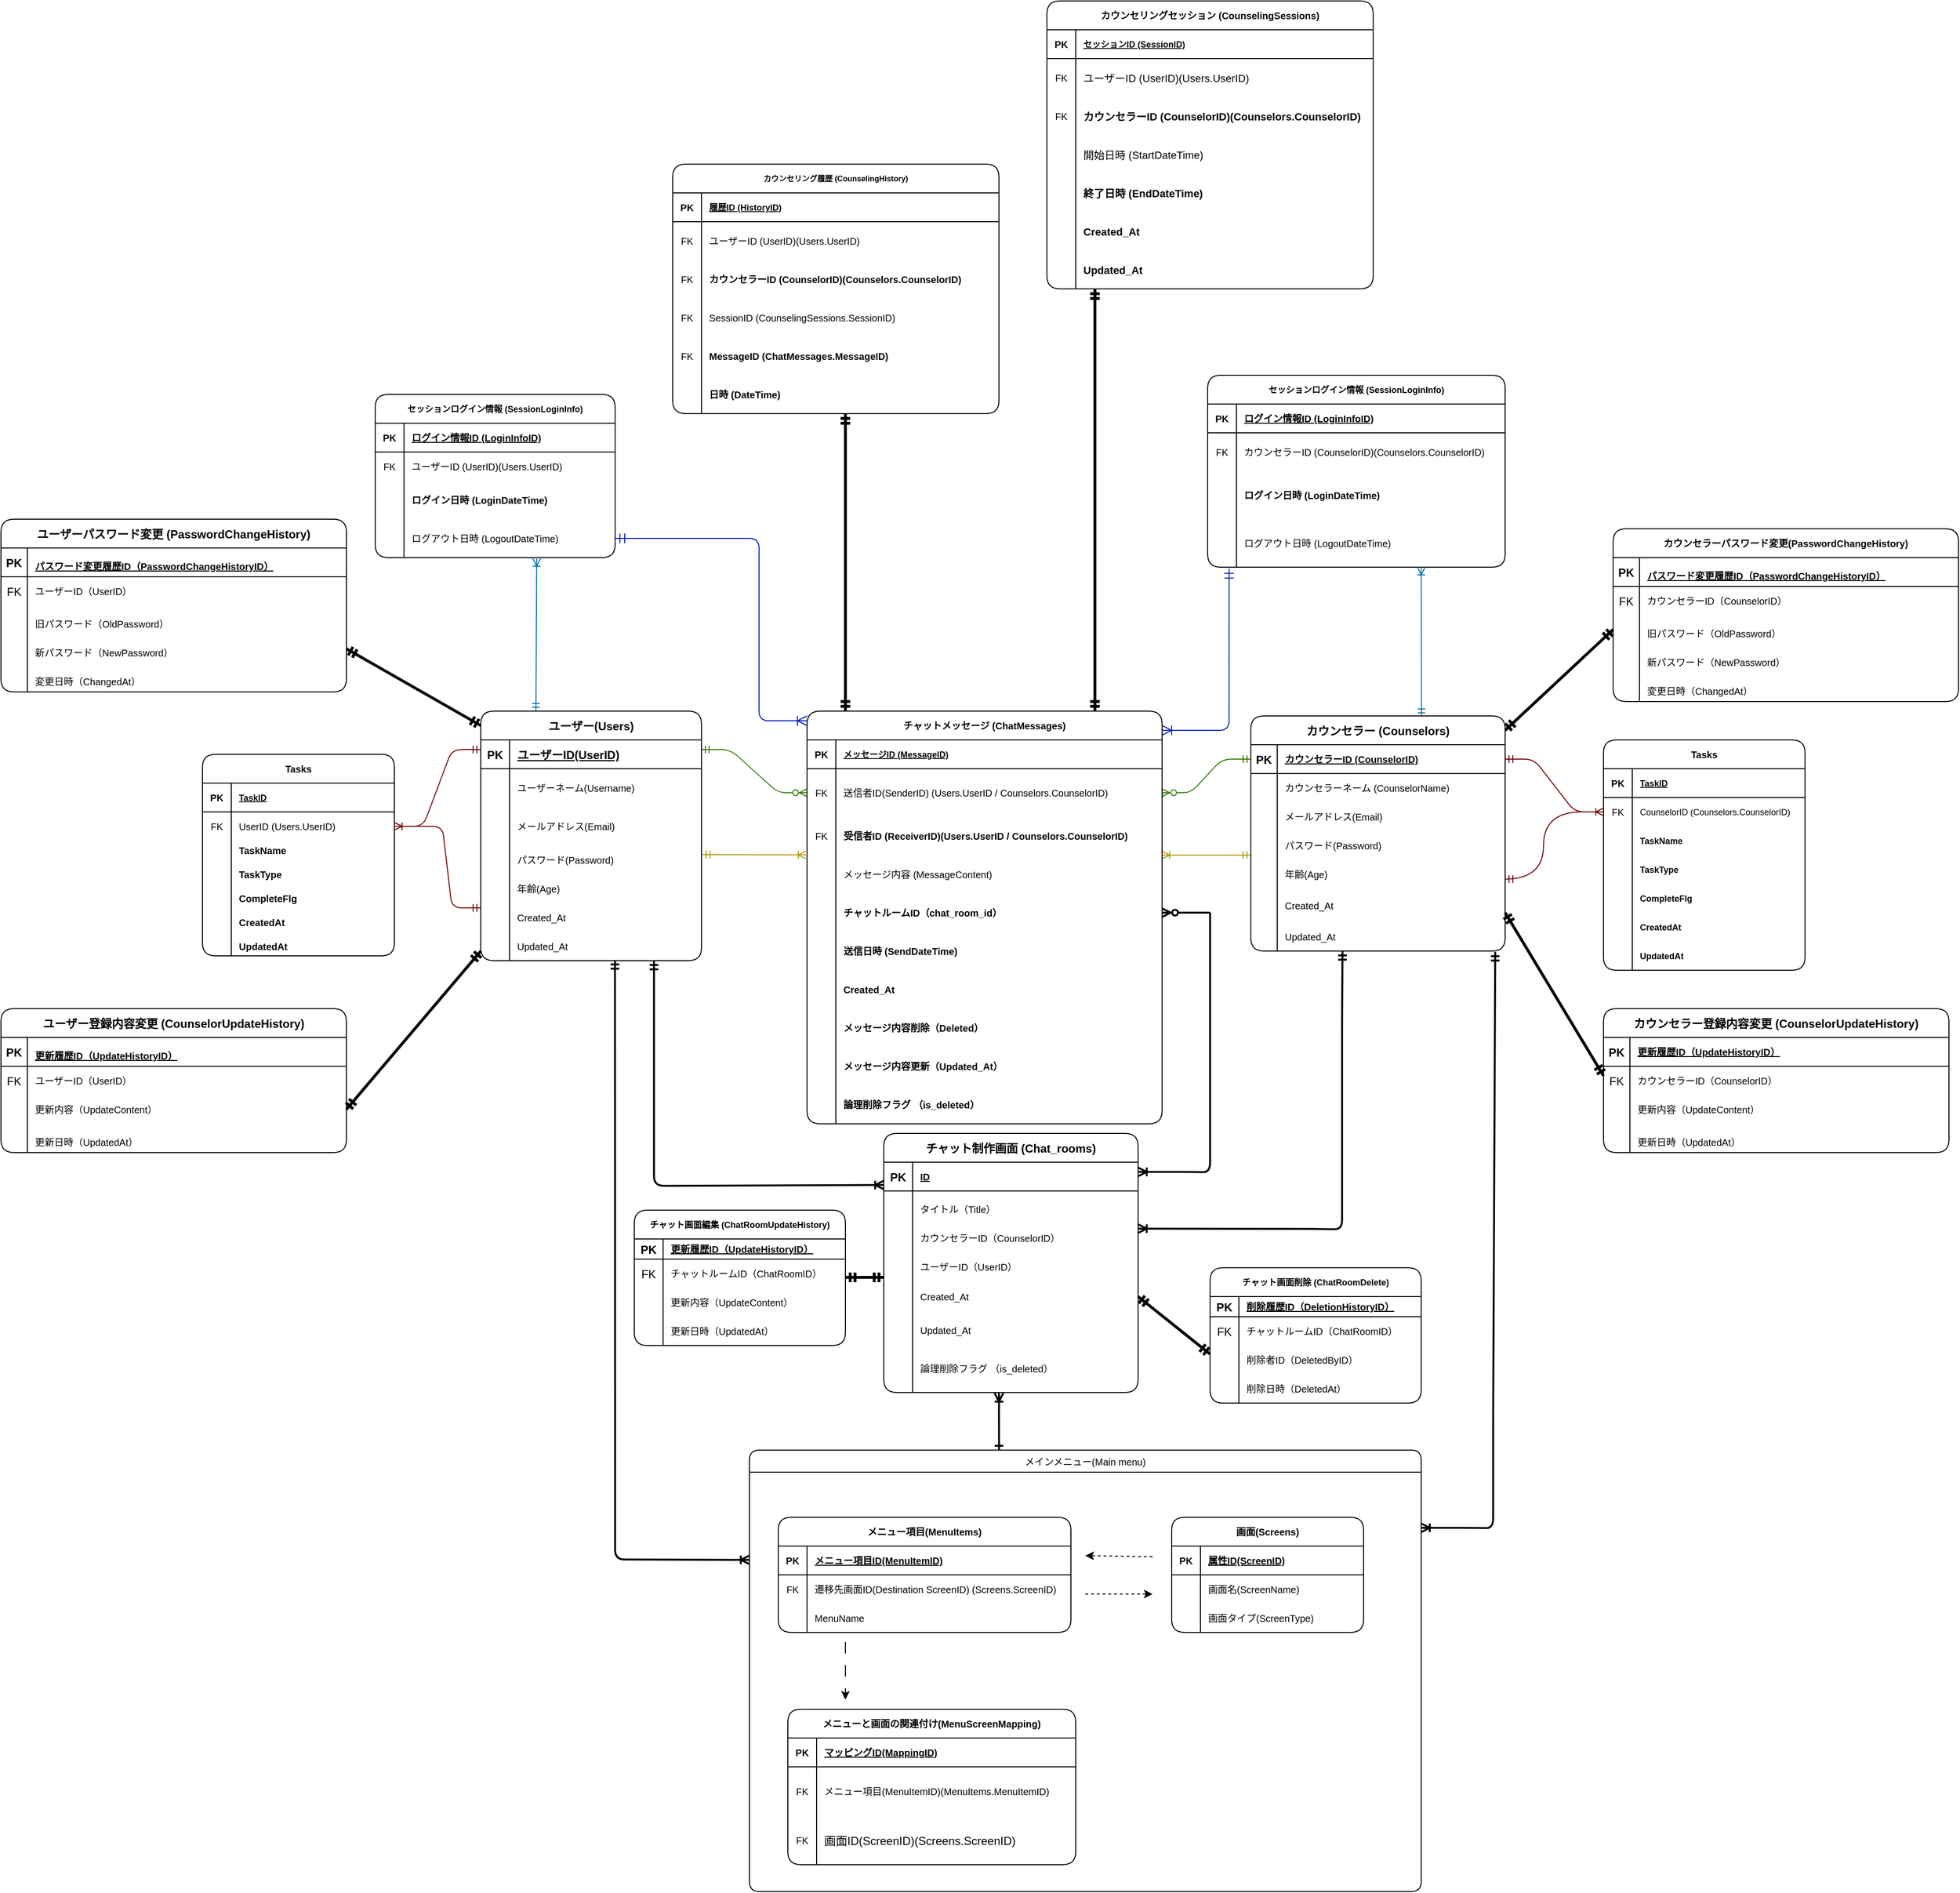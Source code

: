 <mxfile>
    <diagram id="-p5o7Z2GgSf2gbE43U7U" name="ページ1">
        <mxGraphModel dx="1799" dy="1685" grid="1" gridSize="10" guides="1" tooltips="1" connect="1" arrows="1" fold="1" page="1" pageScale="1" pageWidth="827" pageHeight="1169" math="0" shadow="0">
            <root>
                <mxCell id="0"/>
                <mxCell id="1" parent="0"/>
                <mxCell id="1666" value="カウンセリングセッション (CounselingSessions)" style="shape=table;startSize=30;container=1;collapsible=1;childLayout=tableLayout;fixedRows=1;rowLines=0;fontStyle=1;align=center;resizeLast=1;fontSize=10;rounded=1;" parent="1" vertex="1">
                    <mxGeometry x="330" y="-330" width="340" height="300" as="geometry"/>
                </mxCell>
                <mxCell id="1667" value="" style="shape=tableRow;horizontal=0;startSize=0;swimlaneHead=0;swimlaneBody=0;fillColor=none;collapsible=0;dropTarget=0;points=[[0,0.5],[1,0.5]];portConstraint=eastwest;top=0;left=0;right=0;bottom=1;fontSize=10;rounded=1;" parent="1666" vertex="1">
                    <mxGeometry y="30" width="340" height="30" as="geometry"/>
                </mxCell>
                <mxCell id="1668" value="PK" style="shape=partialRectangle;connectable=0;fillColor=none;top=0;left=0;bottom=0;right=0;fontStyle=1;overflow=hidden;fontSize=10;rounded=1;" parent="1667" vertex="1">
                    <mxGeometry width="30" height="30" as="geometry">
                        <mxRectangle width="30" height="30" as="alternateBounds"/>
                    </mxGeometry>
                </mxCell>
                <mxCell id="1669" value="セッションID (SessionID)" style="shape=partialRectangle;connectable=0;fillColor=none;top=0;left=0;bottom=0;right=0;align=left;spacingLeft=6;fontStyle=5;overflow=hidden;fontSize=9;rounded=1;" parent="1667" vertex="1">
                    <mxGeometry x="30" width="310" height="30" as="geometry">
                        <mxRectangle width="310" height="30" as="alternateBounds"/>
                    </mxGeometry>
                </mxCell>
                <mxCell id="1670" value="" style="shape=tableRow;horizontal=0;startSize=0;swimlaneHead=0;swimlaneBody=0;fillColor=none;collapsible=0;dropTarget=0;points=[[0,0.5],[1,0.5]];portConstraint=eastwest;top=0;left=0;right=0;bottom=0;fontSize=10;rounded=1;" parent="1666" vertex="1">
                    <mxGeometry y="60" width="340" height="40" as="geometry"/>
                </mxCell>
                <mxCell id="1671" value="FK" style="shape=partialRectangle;connectable=0;fillColor=none;top=0;left=0;bottom=0;right=0;editable=1;overflow=hidden;fontSize=10;rounded=1;" parent="1670" vertex="1">
                    <mxGeometry width="30" height="40" as="geometry">
                        <mxRectangle width="30" height="40" as="alternateBounds"/>
                    </mxGeometry>
                </mxCell>
                <mxCell id="1672" value="ユーザーID (UserID)(Users.UserID)" style="shape=partialRectangle;connectable=0;fillColor=none;top=0;left=0;bottom=0;right=0;align=left;spacingLeft=6;overflow=hidden;fontSize=11;rounded=1;" parent="1670" vertex="1">
                    <mxGeometry x="30" width="310" height="40" as="geometry">
                        <mxRectangle width="310" height="40" as="alternateBounds"/>
                    </mxGeometry>
                </mxCell>
                <mxCell id="1673" value="" style="shape=tableRow;horizontal=0;startSize=0;swimlaneHead=0;swimlaneBody=0;fillColor=none;collapsible=0;dropTarget=0;points=[[0,0.5],[1,0.5]];portConstraint=eastwest;top=0;left=0;right=0;bottom=0;fontSize=10;rounded=1;" parent="1666" vertex="1">
                    <mxGeometry y="100" width="340" height="40" as="geometry"/>
                </mxCell>
                <mxCell id="1674" value="FK" style="shape=partialRectangle;connectable=0;fillColor=none;top=0;left=0;bottom=0;right=0;editable=1;overflow=hidden;fontSize=10;rounded=1;" parent="1673" vertex="1">
                    <mxGeometry width="30" height="40" as="geometry">
                        <mxRectangle width="30" height="40" as="alternateBounds"/>
                    </mxGeometry>
                </mxCell>
                <mxCell id="1675" value="カウンセラーID (CounselorID)(Counselors.CounselorID)" style="shape=partialRectangle;connectable=0;fillColor=none;top=0;left=0;bottom=0;right=0;align=left;spacingLeft=6;overflow=hidden;fontSize=11;fontStyle=1;rounded=1;" parent="1673" vertex="1">
                    <mxGeometry x="30" width="310" height="40" as="geometry">
                        <mxRectangle width="310" height="40" as="alternateBounds"/>
                    </mxGeometry>
                </mxCell>
                <mxCell id="1676" value="" style="shape=tableRow;horizontal=0;startSize=0;swimlaneHead=0;swimlaneBody=0;fillColor=none;collapsible=0;dropTarget=0;points=[[0,0.5],[1,0.5]];portConstraint=eastwest;top=0;left=0;right=0;bottom=0;fontSize=10;rounded=1;" parent="1666" vertex="1">
                    <mxGeometry y="140" width="340" height="40" as="geometry"/>
                </mxCell>
                <mxCell id="1677" value="" style="shape=partialRectangle;connectable=0;fillColor=none;top=0;left=0;bottom=0;right=0;editable=1;overflow=hidden;fontSize=10;rounded=1;" parent="1676" vertex="1">
                    <mxGeometry width="30" height="40" as="geometry">
                        <mxRectangle width="30" height="40" as="alternateBounds"/>
                    </mxGeometry>
                </mxCell>
                <mxCell id="1678" value="開始日時 (StartDateTime)" style="shape=partialRectangle;connectable=0;fillColor=none;top=0;left=0;bottom=0;right=0;align=left;spacingLeft=6;overflow=hidden;fontSize=11;rounded=1;" parent="1676" vertex="1">
                    <mxGeometry x="30" width="310" height="40" as="geometry">
                        <mxRectangle width="310" height="40" as="alternateBounds"/>
                    </mxGeometry>
                </mxCell>
                <mxCell id="1679" value="" style="shape=tableRow;horizontal=0;startSize=0;swimlaneHead=0;swimlaneBody=0;fillColor=none;collapsible=0;dropTarget=0;points=[[0,0.5],[1,0.5]];portConstraint=eastwest;top=0;left=0;right=0;bottom=0;fontSize=9;rounded=1;" parent="1666" vertex="1">
                    <mxGeometry y="180" width="340" height="40" as="geometry"/>
                </mxCell>
                <mxCell id="1680" value="" style="shape=partialRectangle;connectable=0;fillColor=none;top=0;left=0;bottom=0;right=0;editable=1;overflow=hidden;fontSize=10;rounded=1;" parent="1679" vertex="1">
                    <mxGeometry width="30" height="40" as="geometry">
                        <mxRectangle width="30" height="40" as="alternateBounds"/>
                    </mxGeometry>
                </mxCell>
                <mxCell id="1681" value="終了日時 (EndDateTime)" style="shape=partialRectangle;connectable=0;fillColor=none;top=0;left=0;bottom=0;right=0;align=left;spacingLeft=6;overflow=hidden;fontSize=11;fontStyle=1;rounded=1;" parent="1679" vertex="1">
                    <mxGeometry x="30" width="310" height="40" as="geometry">
                        <mxRectangle width="310" height="40" as="alternateBounds"/>
                    </mxGeometry>
                </mxCell>
                <mxCell id="1682" value="" style="shape=tableRow;horizontal=0;startSize=0;swimlaneHead=0;swimlaneBody=0;fillColor=none;collapsible=0;dropTarget=0;points=[[0,0.5],[1,0.5]];portConstraint=eastwest;top=0;left=0;right=0;bottom=0;fontSize=10;rounded=1;" parent="1666" vertex="1">
                    <mxGeometry y="220" width="340" height="40" as="geometry"/>
                </mxCell>
                <mxCell id="1683" value="" style="shape=partialRectangle;connectable=0;fillColor=none;top=0;left=0;bottom=0;right=0;editable=1;overflow=hidden;fontSize=10;rounded=1;" parent="1682" vertex="1">
                    <mxGeometry width="30" height="40" as="geometry">
                        <mxRectangle width="30" height="40" as="alternateBounds"/>
                    </mxGeometry>
                </mxCell>
                <mxCell id="1684" value="Created_At" style="shape=partialRectangle;connectable=0;fillColor=none;top=0;left=0;bottom=0;right=0;align=left;spacingLeft=6;overflow=hidden;fontSize=11;fontStyle=1;rounded=1;" parent="1682" vertex="1">
                    <mxGeometry x="30" width="310" height="40" as="geometry">
                        <mxRectangle width="310" height="40" as="alternateBounds"/>
                    </mxGeometry>
                </mxCell>
                <mxCell id="1685" value="" style="shape=tableRow;horizontal=0;startSize=0;swimlaneHead=0;swimlaneBody=0;fillColor=none;collapsible=0;dropTarget=0;points=[[0,0.5],[1,0.5]];portConstraint=eastwest;top=0;left=0;right=0;bottom=0;fontSize=10;rounded=1;" parent="1666" vertex="1">
                    <mxGeometry y="260" width="340" height="40" as="geometry"/>
                </mxCell>
                <mxCell id="1686" value="" style="shape=partialRectangle;connectable=0;fillColor=none;top=0;left=0;bottom=0;right=0;editable=1;overflow=hidden;fontSize=10;rounded=1;" parent="1685" vertex="1">
                    <mxGeometry width="30" height="40" as="geometry">
                        <mxRectangle width="30" height="40" as="alternateBounds"/>
                    </mxGeometry>
                </mxCell>
                <mxCell id="1687" value="Updated_At" style="shape=partialRectangle;connectable=0;fillColor=none;top=0;left=0;bottom=0;right=0;align=left;spacingLeft=6;overflow=hidden;fontSize=11;fontStyle=1;rounded=1;" parent="1685" vertex="1">
                    <mxGeometry x="30" width="310" height="40" as="geometry">
                        <mxRectangle width="310" height="40" as="alternateBounds"/>
                    </mxGeometry>
                </mxCell>
                <mxCell id="1762" value="カウンセリング履歴 (CounselingHistory)" style="shape=table;startSize=30;container=1;collapsible=1;childLayout=tableLayout;fixedRows=1;rowLines=0;fontStyle=1;align=center;resizeLast=1;fontSize=8;rounded=1;" parent="1" vertex="1">
                    <mxGeometry x="-60" y="-160" width="340" height="260" as="geometry"/>
                </mxCell>
                <mxCell id="1763" value="" style="shape=tableRow;horizontal=0;startSize=0;swimlaneHead=0;swimlaneBody=0;fillColor=none;collapsible=0;dropTarget=0;points=[[0,0.5],[1,0.5]];portConstraint=eastwest;top=0;left=0;right=0;bottom=1;fontSize=10;rounded=1;" parent="1762" vertex="1">
                    <mxGeometry y="30" width="340" height="30" as="geometry"/>
                </mxCell>
                <mxCell id="1764" value="PK" style="shape=partialRectangle;connectable=0;fillColor=none;top=0;left=0;bottom=0;right=0;fontStyle=1;overflow=hidden;fontSize=10;rounded=1;" parent="1763" vertex="1">
                    <mxGeometry width="30" height="30" as="geometry">
                        <mxRectangle width="30" height="30" as="alternateBounds"/>
                    </mxGeometry>
                </mxCell>
                <mxCell id="1765" value="履歴ID (HistoryID)" style="shape=partialRectangle;connectable=0;fillColor=none;top=0;left=0;bottom=0;right=0;align=left;spacingLeft=6;fontStyle=5;overflow=hidden;fontSize=9;rounded=1;" parent="1763" vertex="1">
                    <mxGeometry x="30" width="310" height="30" as="geometry">
                        <mxRectangle width="310" height="30" as="alternateBounds"/>
                    </mxGeometry>
                </mxCell>
                <mxCell id="1766" value="" style="shape=tableRow;horizontal=0;startSize=0;swimlaneHead=0;swimlaneBody=0;fillColor=none;collapsible=0;dropTarget=0;points=[[0,0.5],[1,0.5]];portConstraint=eastwest;top=0;left=0;right=0;bottom=0;fontSize=10;rounded=1;" parent="1762" vertex="1">
                    <mxGeometry y="60" width="340" height="40" as="geometry"/>
                </mxCell>
                <mxCell id="1767" value="FK" style="shape=partialRectangle;connectable=0;fillColor=none;top=0;left=0;bottom=0;right=0;editable=1;overflow=hidden;fontSize=10;rounded=1;" parent="1766" vertex="1">
                    <mxGeometry width="30" height="40" as="geometry">
                        <mxRectangle width="30" height="40" as="alternateBounds"/>
                    </mxGeometry>
                </mxCell>
                <mxCell id="1768" value="ユーザーID (UserID)(Users.UserID)" style="shape=partialRectangle;connectable=0;fillColor=none;top=0;left=0;bottom=0;right=0;align=left;spacingLeft=6;overflow=hidden;fontSize=10;rounded=1;" parent="1766" vertex="1">
                    <mxGeometry x="30" width="310" height="40" as="geometry">
                        <mxRectangle width="310" height="40" as="alternateBounds"/>
                    </mxGeometry>
                </mxCell>
                <mxCell id="1769" value="" style="shape=tableRow;horizontal=0;startSize=0;swimlaneHead=0;swimlaneBody=0;fillColor=none;collapsible=0;dropTarget=0;points=[[0,0.5],[1,0.5]];portConstraint=eastwest;top=0;left=0;right=0;bottom=0;fontSize=10;rounded=1;" parent="1762" vertex="1">
                    <mxGeometry y="100" width="340" height="40" as="geometry"/>
                </mxCell>
                <mxCell id="1770" value="FK" style="shape=partialRectangle;connectable=0;fillColor=none;top=0;left=0;bottom=0;right=0;editable=1;overflow=hidden;fontSize=10;rounded=1;" parent="1769" vertex="1">
                    <mxGeometry width="30" height="40" as="geometry">
                        <mxRectangle width="30" height="40" as="alternateBounds"/>
                    </mxGeometry>
                </mxCell>
                <mxCell id="1771" value="カウンセラーID (CounselorID)(Counselors.CounselorID)" style="shape=partialRectangle;connectable=0;fillColor=none;top=0;left=0;bottom=0;right=0;align=left;spacingLeft=6;overflow=hidden;fontSize=10;fontStyle=1;rounded=1;" parent="1769" vertex="1">
                    <mxGeometry x="30" width="310" height="40" as="geometry">
                        <mxRectangle width="310" height="40" as="alternateBounds"/>
                    </mxGeometry>
                </mxCell>
                <mxCell id="1772" value="" style="shape=tableRow;horizontal=0;startSize=0;swimlaneHead=0;swimlaneBody=0;fillColor=none;collapsible=0;dropTarget=0;points=[[0,0.5],[1,0.5]];portConstraint=eastwest;top=0;left=0;right=0;bottom=0;fontSize=10;rounded=1;" parent="1762" vertex="1">
                    <mxGeometry y="140" width="340" height="40" as="geometry"/>
                </mxCell>
                <mxCell id="1773" value="FK" style="shape=partialRectangle;connectable=0;fillColor=none;top=0;left=0;bottom=0;right=0;editable=1;overflow=hidden;fontSize=10;rounded=1;" parent="1772" vertex="1">
                    <mxGeometry width="30" height="40" as="geometry">
                        <mxRectangle width="30" height="40" as="alternateBounds"/>
                    </mxGeometry>
                </mxCell>
                <mxCell id="1774" value="SessionID (CounselingSessions.SessionID)" style="shape=partialRectangle;connectable=0;fillColor=none;top=0;left=0;bottom=0;right=0;align=left;spacingLeft=6;overflow=hidden;fontSize=10;rounded=1;" parent="1772" vertex="1">
                    <mxGeometry x="30" width="310" height="40" as="geometry">
                        <mxRectangle width="310" height="40" as="alternateBounds"/>
                    </mxGeometry>
                </mxCell>
                <mxCell id="1775" value="" style="shape=tableRow;horizontal=0;startSize=0;swimlaneHead=0;swimlaneBody=0;fillColor=none;collapsible=0;dropTarget=0;points=[[0,0.5],[1,0.5]];portConstraint=eastwest;top=0;left=0;right=0;bottom=0;fontSize=9;rounded=1;" parent="1762" vertex="1">
                    <mxGeometry y="180" width="340" height="40" as="geometry"/>
                </mxCell>
                <mxCell id="1776" value="FK" style="shape=partialRectangle;connectable=0;fillColor=none;top=0;left=0;bottom=0;right=0;editable=1;overflow=hidden;fontSize=10;rounded=1;" parent="1775" vertex="1">
                    <mxGeometry width="30" height="40" as="geometry">
                        <mxRectangle width="30" height="40" as="alternateBounds"/>
                    </mxGeometry>
                </mxCell>
                <mxCell id="1777" value="MessageID (ChatMessages.MessageID)" style="shape=partialRectangle;connectable=0;fillColor=none;top=0;left=0;bottom=0;right=0;align=left;spacingLeft=6;overflow=hidden;fontSize=10;fontStyle=1;rounded=1;" parent="1775" vertex="1">
                    <mxGeometry x="30" width="310" height="40" as="geometry">
                        <mxRectangle width="310" height="40" as="alternateBounds"/>
                    </mxGeometry>
                </mxCell>
                <mxCell id="1778" value="" style="shape=tableRow;horizontal=0;startSize=0;swimlaneHead=0;swimlaneBody=0;fillColor=none;collapsible=0;dropTarget=0;points=[[0,0.5],[1,0.5]];portConstraint=eastwest;top=0;left=0;right=0;bottom=0;fontSize=10;rounded=1;" parent="1762" vertex="1">
                    <mxGeometry y="220" width="340" height="40" as="geometry"/>
                </mxCell>
                <mxCell id="1779" value="" style="shape=partialRectangle;connectable=0;fillColor=none;top=0;left=0;bottom=0;right=0;editable=1;overflow=hidden;fontSize=10;rounded=1;" parent="1778" vertex="1">
                    <mxGeometry width="30" height="40" as="geometry">
                        <mxRectangle width="30" height="40" as="alternateBounds"/>
                    </mxGeometry>
                </mxCell>
                <mxCell id="1780" value="日時 (DateTime)" style="shape=partialRectangle;connectable=0;fillColor=none;top=0;left=0;bottom=0;right=0;align=left;spacingLeft=6;overflow=hidden;fontSize=10;fontStyle=1;rounded=1;" parent="1778" vertex="1">
                    <mxGeometry x="30" width="310" height="40" as="geometry">
                        <mxRectangle width="310" height="40" as="alternateBounds"/>
                    </mxGeometry>
                </mxCell>
                <mxCell id="1781" value="セッションログイン情報 (SessionLoginInfo)" style="shape=table;startSize=30;container=1;collapsible=1;childLayout=tableLayout;fixedRows=1;rowLines=0;fontStyle=1;align=center;resizeLast=1;fontSize=9;rounded=1;" parent="1" vertex="1">
                    <mxGeometry x="-370" y="80" width="250" height="170" as="geometry"/>
                </mxCell>
                <mxCell id="1782" value="" style="shape=tableRow;horizontal=0;startSize=0;swimlaneHead=0;swimlaneBody=0;fillColor=none;collapsible=0;dropTarget=0;points=[[0,0.5],[1,0.5]];portConstraint=eastwest;top=0;left=0;right=0;bottom=1;fontSize=10;rounded=1;" parent="1781" vertex="1">
                    <mxGeometry y="30" width="250" height="30" as="geometry"/>
                </mxCell>
                <mxCell id="1783" value="PK" style="shape=partialRectangle;connectable=0;fillColor=none;top=0;left=0;bottom=0;right=0;fontStyle=1;overflow=hidden;fontSize=10;rounded=1;" parent="1782" vertex="1">
                    <mxGeometry width="30" height="30" as="geometry">
                        <mxRectangle width="30" height="30" as="alternateBounds"/>
                    </mxGeometry>
                </mxCell>
                <mxCell id="1784" value="ログイン情報ID (LoginInfoID)" style="shape=partialRectangle;connectable=0;fillColor=none;top=0;left=0;bottom=0;right=0;align=left;spacingLeft=6;fontStyle=5;overflow=hidden;fontSize=10;rounded=1;" parent="1782" vertex="1">
                    <mxGeometry x="30" width="220" height="30" as="geometry">
                        <mxRectangle width="220" height="30" as="alternateBounds"/>
                    </mxGeometry>
                </mxCell>
                <mxCell id="1785" value="" style="shape=tableRow;horizontal=0;startSize=0;swimlaneHead=0;swimlaneBody=0;fillColor=none;collapsible=0;dropTarget=0;points=[[0,0.5],[1,0.5]];portConstraint=eastwest;top=0;left=0;right=0;bottom=0;fontSize=10;rounded=1;" parent="1781" vertex="1">
                    <mxGeometry y="60" width="250" height="30" as="geometry"/>
                </mxCell>
                <mxCell id="1786" value="FK" style="shape=partialRectangle;connectable=0;fillColor=none;top=0;left=0;bottom=0;right=0;editable=1;overflow=hidden;fontSize=10;rounded=1;" parent="1785" vertex="1">
                    <mxGeometry width="30" height="30" as="geometry">
                        <mxRectangle width="30" height="30" as="alternateBounds"/>
                    </mxGeometry>
                </mxCell>
                <mxCell id="1787" value="ユーザーID (UserID)(Users.UserID)" style="shape=partialRectangle;connectable=0;fillColor=none;top=0;left=0;bottom=0;right=0;align=left;spacingLeft=6;overflow=hidden;fontSize=10;rounded=1;" parent="1785" vertex="1">
                    <mxGeometry x="30" width="220" height="30" as="geometry">
                        <mxRectangle width="220" height="30" as="alternateBounds"/>
                    </mxGeometry>
                </mxCell>
                <mxCell id="1788" value="" style="shape=tableRow;horizontal=0;startSize=0;swimlaneHead=0;swimlaneBody=0;fillColor=none;collapsible=0;dropTarget=0;points=[[0,0.5],[1,0.5]];portConstraint=eastwest;top=0;left=0;right=0;bottom=0;fontSize=10;rounded=1;" parent="1781" vertex="1">
                    <mxGeometry y="90" width="250" height="40" as="geometry"/>
                </mxCell>
                <mxCell id="1789" value="" style="shape=partialRectangle;connectable=0;fillColor=none;top=0;left=0;bottom=0;right=0;editable=1;overflow=hidden;fontSize=10;rounded=1;" parent="1788" vertex="1">
                    <mxGeometry width="30" height="40" as="geometry">
                        <mxRectangle width="30" height="40" as="alternateBounds"/>
                    </mxGeometry>
                </mxCell>
                <mxCell id="1790" value="ログイン日時 (LoginDateTime)" style="shape=partialRectangle;connectable=0;fillColor=none;top=0;left=0;bottom=0;right=0;align=left;spacingLeft=6;overflow=hidden;fontSize=10;fontStyle=1;rounded=1;" parent="1788" vertex="1">
                    <mxGeometry x="30" width="220" height="40" as="geometry">
                        <mxRectangle width="220" height="40" as="alternateBounds"/>
                    </mxGeometry>
                </mxCell>
                <mxCell id="1791" value="" style="shape=tableRow;horizontal=0;startSize=0;swimlaneHead=0;swimlaneBody=0;fillColor=none;collapsible=0;dropTarget=0;points=[[0,0.5],[1,0.5]];portConstraint=eastwest;top=0;left=0;right=0;bottom=0;fontSize=10;rounded=1;" parent="1781" vertex="1">
                    <mxGeometry y="130" width="250" height="40" as="geometry"/>
                </mxCell>
                <mxCell id="1792" value="" style="shape=partialRectangle;connectable=0;fillColor=none;top=0;left=0;bottom=0;right=0;editable=1;overflow=hidden;fontSize=10;rounded=1;" parent="1791" vertex="1">
                    <mxGeometry width="30" height="40" as="geometry">
                        <mxRectangle width="30" height="40" as="alternateBounds"/>
                    </mxGeometry>
                </mxCell>
                <mxCell id="1793" value="ログアウト日時 (LogoutDateTime)" style="shape=partialRectangle;connectable=0;fillColor=none;top=0;left=0;bottom=0;right=0;align=left;spacingLeft=6;overflow=hidden;fontSize=10;rounded=1;" parent="1791" vertex="1">
                    <mxGeometry x="30" width="220" height="40" as="geometry">
                        <mxRectangle width="220" height="40" as="alternateBounds"/>
                    </mxGeometry>
                </mxCell>
                <mxCell id="1794" value="セッションログイン情報 (SessionLoginInfo)" style="shape=table;startSize=30;container=1;collapsible=1;childLayout=tableLayout;fixedRows=1;rowLines=0;fontStyle=1;align=center;resizeLast=1;fontSize=9;rounded=1;" parent="1" vertex="1">
                    <mxGeometry x="497.5" y="60" width="310" height="200" as="geometry"/>
                </mxCell>
                <mxCell id="1795" value="" style="shape=tableRow;horizontal=0;startSize=0;swimlaneHead=0;swimlaneBody=0;fillColor=none;collapsible=0;dropTarget=0;points=[[0,0.5],[1,0.5]];portConstraint=eastwest;top=0;left=0;right=0;bottom=1;fontSize=10;rounded=1;" parent="1794" vertex="1">
                    <mxGeometry y="30" width="310" height="30" as="geometry"/>
                </mxCell>
                <mxCell id="1796" value="PK" style="shape=partialRectangle;connectable=0;fillColor=none;top=0;left=0;bottom=0;right=0;fontStyle=1;overflow=hidden;fontSize=10;rounded=1;" parent="1795" vertex="1">
                    <mxGeometry width="30" height="30" as="geometry">
                        <mxRectangle width="30" height="30" as="alternateBounds"/>
                    </mxGeometry>
                </mxCell>
                <mxCell id="1797" value="ログイン情報ID (LoginInfoID)" style="shape=partialRectangle;connectable=0;fillColor=none;top=0;left=0;bottom=0;right=0;align=left;spacingLeft=6;fontStyle=5;overflow=hidden;fontSize=10;rounded=1;" parent="1795" vertex="1">
                    <mxGeometry x="30" width="280" height="30" as="geometry">
                        <mxRectangle width="280" height="30" as="alternateBounds"/>
                    </mxGeometry>
                </mxCell>
                <mxCell id="1798" value="" style="shape=tableRow;horizontal=0;startSize=0;swimlaneHead=0;swimlaneBody=0;fillColor=none;collapsible=0;dropTarget=0;points=[[0,0.5],[1,0.5]];portConstraint=eastwest;top=0;left=0;right=0;bottom=0;fontSize=10;rounded=1;" parent="1794" vertex="1">
                    <mxGeometry y="60" width="310" height="40" as="geometry"/>
                </mxCell>
                <mxCell id="1799" value="FK" style="shape=partialRectangle;connectable=0;fillColor=none;top=0;left=0;bottom=0;right=0;editable=1;overflow=hidden;fontSize=10;rounded=1;" parent="1798" vertex="1">
                    <mxGeometry width="30" height="40" as="geometry">
                        <mxRectangle width="30" height="40" as="alternateBounds"/>
                    </mxGeometry>
                </mxCell>
                <mxCell id="1800" value="カウンセラーID (CounselorID)(Counselors.CounselorID)" style="shape=partialRectangle;connectable=0;fillColor=none;top=0;left=0;bottom=0;right=0;align=left;spacingLeft=6;overflow=hidden;fontSize=10;rounded=1;" parent="1798" vertex="1">
                    <mxGeometry x="30" width="280" height="40" as="geometry">
                        <mxRectangle width="280" height="40" as="alternateBounds"/>
                    </mxGeometry>
                </mxCell>
                <mxCell id="1801" value="" style="shape=tableRow;horizontal=0;startSize=0;swimlaneHead=0;swimlaneBody=0;fillColor=none;collapsible=0;dropTarget=0;points=[[0,0.5],[1,0.5]];portConstraint=eastwest;top=0;left=0;right=0;bottom=0;fontSize=10;rounded=1;" parent="1794" vertex="1">
                    <mxGeometry y="100" width="310" height="50" as="geometry"/>
                </mxCell>
                <mxCell id="1802" value="" style="shape=partialRectangle;connectable=0;fillColor=none;top=0;left=0;bottom=0;right=0;editable=1;overflow=hidden;fontSize=10;rounded=1;" parent="1801" vertex="1">
                    <mxGeometry width="30" height="50" as="geometry">
                        <mxRectangle width="30" height="50" as="alternateBounds"/>
                    </mxGeometry>
                </mxCell>
                <mxCell id="1803" value="ログイン日時 (LoginDateTime)" style="shape=partialRectangle;connectable=0;fillColor=none;top=0;left=0;bottom=0;right=0;align=left;spacingLeft=6;overflow=hidden;fontSize=10;fontStyle=1;rounded=1;" parent="1801" vertex="1">
                    <mxGeometry x="30" width="280" height="50" as="geometry">
                        <mxRectangle width="280" height="50" as="alternateBounds"/>
                    </mxGeometry>
                </mxCell>
                <mxCell id="1804" value="" style="shape=tableRow;horizontal=0;startSize=0;swimlaneHead=0;swimlaneBody=0;fillColor=none;collapsible=0;dropTarget=0;points=[[0,0.5],[1,0.5]];portConstraint=eastwest;top=0;left=0;right=0;bottom=0;fontSize=10;rounded=1;" parent="1794" vertex="1">
                    <mxGeometry y="150" width="310" height="50" as="geometry"/>
                </mxCell>
                <mxCell id="1805" value="" style="shape=partialRectangle;connectable=0;fillColor=none;top=0;left=0;bottom=0;right=0;editable=1;overflow=hidden;fontSize=10;rounded=1;" parent="1804" vertex="1">
                    <mxGeometry width="30" height="50" as="geometry">
                        <mxRectangle width="30" height="50" as="alternateBounds"/>
                    </mxGeometry>
                </mxCell>
                <mxCell id="1806" value="ログアウト日時 (LogoutDateTime)" style="shape=partialRectangle;connectable=0;fillColor=none;top=0;left=0;bottom=0;right=0;align=left;spacingLeft=6;overflow=hidden;fontSize=10;rounded=1;" parent="1804" vertex="1">
                    <mxGeometry x="30" width="280" height="50" as="geometry">
                        <mxRectangle width="280" height="50" as="alternateBounds"/>
                    </mxGeometry>
                </mxCell>
                <mxCell id="2265" value="" style="endArrow=ERoneToMany;html=1;endFill=0;startArrow=ERmandOne;startFill=0;entryX=0.673;entryY=1.025;entryDx=0;entryDy=0;entryPerimeter=0;strokeWidth=1;fillColor=#1ba1e2;strokeColor=#006EAF;exitX=0.25;exitY=0;exitDx=0;exitDy=0;" parent="1" source="3048" target="1791" edge="1">
                    <mxGeometry width="50" height="50" relative="1" as="geometry">
                        <mxPoint x="-199.11" y="410" as="sourcePoint"/>
                        <mxPoint x="-200.0" y="330.12" as="targetPoint"/>
                    </mxGeometry>
                </mxCell>
                <mxCell id="2310" value="&lt;span style=&quot;font-size: 10px; font-weight: 400;&quot;&gt;メインメニュー(Main menu)&lt;/span&gt;" style="swimlane;whiteSpace=wrap;html=1;fillColor=none;rounded=1;" parent="1" vertex="1">
                    <mxGeometry x="20" y="1180" width="700" height="460" as="geometry"/>
                </mxCell>
                <mxCell id="2337" value="画面(Screens)" style="shape=table;startSize=30;container=1;collapsible=1;childLayout=tableLayout;fixedRows=1;rowLines=0;fontStyle=1;align=center;resizeLast=1;fontSize=10;rounded=1;" parent="2310" vertex="1">
                    <mxGeometry x="440" y="70" width="200" height="120" as="geometry"/>
                </mxCell>
                <mxCell id="2338" value="" style="shape=tableRow;horizontal=0;startSize=0;swimlaneHead=0;swimlaneBody=0;fillColor=none;collapsible=0;dropTarget=0;points=[[0,0.5],[1,0.5]];portConstraint=eastwest;top=0;left=0;right=0;bottom=1;rounded=1;" parent="2337" vertex="1">
                    <mxGeometry y="30" width="200" height="30" as="geometry"/>
                </mxCell>
                <mxCell id="2339" value="PK" style="shape=partialRectangle;connectable=0;fillColor=none;top=0;left=0;bottom=0;right=0;fontStyle=1;overflow=hidden;fontSize=10;rounded=1;" parent="2338" vertex="1">
                    <mxGeometry width="30" height="30" as="geometry">
                        <mxRectangle width="30" height="30" as="alternateBounds"/>
                    </mxGeometry>
                </mxCell>
                <mxCell id="2340" value="属性ID(ScreenID)" style="shape=partialRectangle;connectable=0;fillColor=none;top=0;left=0;bottom=0;right=0;align=left;spacingLeft=6;fontStyle=5;overflow=hidden;fontSize=10;rounded=1;" parent="2338" vertex="1">
                    <mxGeometry x="30" width="170" height="30" as="geometry">
                        <mxRectangle width="170" height="30" as="alternateBounds"/>
                    </mxGeometry>
                </mxCell>
                <mxCell id="2341" value="" style="shape=tableRow;horizontal=0;startSize=0;swimlaneHead=0;swimlaneBody=0;fillColor=none;collapsible=0;dropTarget=0;points=[[0,0.5],[1,0.5]];portConstraint=eastwest;top=0;left=0;right=0;bottom=0;rounded=1;" parent="2337" vertex="1">
                    <mxGeometry y="60" width="200" height="30" as="geometry"/>
                </mxCell>
                <mxCell id="2342" value="" style="shape=partialRectangle;connectable=0;fillColor=none;top=0;left=0;bottom=0;right=0;editable=1;overflow=hidden;rounded=1;" parent="2341" vertex="1">
                    <mxGeometry width="30" height="30" as="geometry">
                        <mxRectangle width="30" height="30" as="alternateBounds"/>
                    </mxGeometry>
                </mxCell>
                <mxCell id="2343" value="画面名(ScreenName)" style="shape=partialRectangle;connectable=0;fillColor=none;top=0;left=0;bottom=0;right=0;align=left;spacingLeft=6;overflow=hidden;fontSize=10;rounded=1;" parent="2341" vertex="1">
                    <mxGeometry x="30" width="170" height="30" as="geometry">
                        <mxRectangle width="170" height="30" as="alternateBounds"/>
                    </mxGeometry>
                </mxCell>
                <mxCell id="2344" value="" style="shape=tableRow;horizontal=0;startSize=0;swimlaneHead=0;swimlaneBody=0;fillColor=none;collapsible=0;dropTarget=0;points=[[0,0.5],[1,0.5]];portConstraint=eastwest;top=0;left=0;right=0;bottom=0;rounded=1;" parent="2337" vertex="1">
                    <mxGeometry y="90" width="200" height="30" as="geometry"/>
                </mxCell>
                <mxCell id="2345" value="" style="shape=partialRectangle;connectable=0;fillColor=none;top=0;left=0;bottom=0;right=0;editable=1;overflow=hidden;rounded=1;" parent="2344" vertex="1">
                    <mxGeometry width="30" height="30" as="geometry">
                        <mxRectangle width="30" height="30" as="alternateBounds"/>
                    </mxGeometry>
                </mxCell>
                <mxCell id="2346" value="画面タイプ(ScreenType)" style="shape=partialRectangle;connectable=0;fillColor=none;top=0;left=0;bottom=0;right=0;align=left;spacingLeft=6;overflow=hidden;fontSize=10;rounded=1;" parent="2344" vertex="1">
                    <mxGeometry x="30" width="170" height="30" as="geometry">
                        <mxRectangle width="170" height="30" as="alternateBounds"/>
                    </mxGeometry>
                </mxCell>
                <mxCell id="2327" value="メニューと画面の関連付け(MenuScreenMapping)" style="shape=table;startSize=30;container=1;collapsible=1;childLayout=tableLayout;fixedRows=1;rowLines=0;fontStyle=1;align=center;resizeLast=1;fontSize=10;rounded=1;" parent="2310" vertex="1">
                    <mxGeometry x="40" y="270" width="300" height="162" as="geometry"/>
                </mxCell>
                <mxCell id="2328" value="" style="shape=tableRow;horizontal=0;startSize=0;swimlaneHead=0;swimlaneBody=0;fillColor=none;collapsible=0;dropTarget=0;points=[[0,0.5],[1,0.5]];portConstraint=eastwest;top=0;left=0;right=0;bottom=1;rounded=1;" parent="2327" vertex="1">
                    <mxGeometry y="30" width="300" height="30" as="geometry"/>
                </mxCell>
                <mxCell id="2329" value="PK" style="shape=partialRectangle;connectable=0;fillColor=none;top=0;left=0;bottom=0;right=0;fontStyle=1;overflow=hidden;fontSize=10;rounded=1;" parent="2328" vertex="1">
                    <mxGeometry width="30" height="30" as="geometry">
                        <mxRectangle width="30" height="30" as="alternateBounds"/>
                    </mxGeometry>
                </mxCell>
                <mxCell id="2330" value="マッピングID(MappingID)" style="shape=partialRectangle;connectable=0;fillColor=none;top=0;left=0;bottom=0;right=0;align=left;spacingLeft=6;fontStyle=5;overflow=hidden;fontSize=10;rounded=1;" parent="2328" vertex="1">
                    <mxGeometry x="30" width="270" height="30" as="geometry">
                        <mxRectangle width="270" height="30" as="alternateBounds"/>
                    </mxGeometry>
                </mxCell>
                <mxCell id="2331" value="" style="shape=tableRow;horizontal=0;startSize=0;swimlaneHead=0;swimlaneBody=0;fillColor=none;collapsible=0;dropTarget=0;points=[[0,0.5],[1,0.5]];portConstraint=eastwest;top=0;left=0;right=0;bottom=0;rounded=1;" parent="2327" vertex="1">
                    <mxGeometry y="60" width="300" height="51" as="geometry"/>
                </mxCell>
                <mxCell id="2332" value="FK" style="shape=partialRectangle;connectable=0;fillColor=none;top=0;left=0;bottom=0;right=0;editable=1;overflow=hidden;fontSize=10;rounded=1;" parent="2331" vertex="1">
                    <mxGeometry width="30" height="51" as="geometry">
                        <mxRectangle width="30" height="51" as="alternateBounds"/>
                    </mxGeometry>
                </mxCell>
                <mxCell id="2333" value="メニュー項目(MenuItemID)(MenuItems.MenuItemID)" style="shape=partialRectangle;connectable=0;fillColor=none;top=0;left=0;bottom=0;right=0;align=left;spacingLeft=6;overflow=hidden;fontSize=10;rounded=1;" parent="2331" vertex="1">
                    <mxGeometry x="30" width="270" height="51" as="geometry">
                        <mxRectangle width="270" height="51" as="alternateBounds"/>
                    </mxGeometry>
                </mxCell>
                <mxCell id="2334" value="" style="shape=tableRow;horizontal=0;startSize=0;swimlaneHead=0;swimlaneBody=0;fillColor=none;collapsible=0;dropTarget=0;points=[[0,0.5],[1,0.5]];portConstraint=eastwest;top=0;left=0;right=0;bottom=0;rounded=1;" parent="2327" vertex="1">
                    <mxGeometry y="111" width="300" height="51" as="geometry"/>
                </mxCell>
                <mxCell id="2335" value="FK" style="shape=partialRectangle;connectable=0;fillColor=none;top=0;left=0;bottom=0;right=0;editable=1;overflow=hidden;fontSize=10;rounded=1;" parent="2334" vertex="1">
                    <mxGeometry width="30" height="51" as="geometry">
                        <mxRectangle width="30" height="51" as="alternateBounds"/>
                    </mxGeometry>
                </mxCell>
                <mxCell id="2336" value="画面ID(ScreenID)(Screens.ScreenID)" style="shape=partialRectangle;connectable=0;fillColor=none;top=0;left=0;bottom=0;right=0;align=left;spacingLeft=6;overflow=hidden;rounded=1;" parent="2334" vertex="1">
                    <mxGeometry x="30" width="270" height="51" as="geometry">
                        <mxRectangle width="270" height="51" as="alternateBounds"/>
                    </mxGeometry>
                </mxCell>
                <mxCell id="2362" value="" style="endArrow=classic;html=1;dashed=1;fontSize=10;dashPattern=12 12;" parent="2310" edge="1">
                    <mxGeometry width="50" height="50" relative="1" as="geometry">
                        <mxPoint x="100" y="200" as="sourcePoint"/>
                        <mxPoint x="100" y="260" as="targetPoint"/>
                    </mxGeometry>
                </mxCell>
                <mxCell id="2358" value="" style="endArrow=classic;html=1;fontSize=10;dashed=1;" parent="2310" edge="1">
                    <mxGeometry width="50" height="50" relative="1" as="geometry">
                        <mxPoint x="350" y="150" as="sourcePoint"/>
                        <mxPoint x="420" y="150" as="targetPoint"/>
                    </mxGeometry>
                </mxCell>
                <mxCell id="2317" value="メニュー項目(MenuItems)" style="shape=table;startSize=30;container=1;collapsible=1;childLayout=tableLayout;fixedRows=1;rowLines=0;fontStyle=1;align=center;resizeLast=1;fontSize=10;rounded=1;" parent="2310" vertex="1">
                    <mxGeometry x="30" y="70" width="305" height="120" as="geometry"/>
                </mxCell>
                <mxCell id="2318" value="" style="shape=tableRow;horizontal=0;startSize=0;swimlaneHead=0;swimlaneBody=0;fillColor=none;collapsible=0;dropTarget=0;points=[[0,0.5],[1,0.5]];portConstraint=eastwest;top=0;left=0;right=0;bottom=1;rounded=1;" parent="2317" vertex="1">
                    <mxGeometry y="30" width="305" height="30" as="geometry"/>
                </mxCell>
                <mxCell id="2319" value="PK" style="shape=partialRectangle;connectable=0;fillColor=none;top=0;left=0;bottom=0;right=0;fontStyle=1;overflow=hidden;fontSize=10;rounded=1;" parent="2318" vertex="1">
                    <mxGeometry width="30" height="30" as="geometry">
                        <mxRectangle width="30" height="30" as="alternateBounds"/>
                    </mxGeometry>
                </mxCell>
                <mxCell id="2320" value="メニュー項目ID(MenuItemID)" style="shape=partialRectangle;connectable=0;fillColor=none;top=0;left=0;bottom=0;right=0;align=left;spacingLeft=6;fontStyle=5;overflow=hidden;fontSize=10;rounded=1;" parent="2318" vertex="1">
                    <mxGeometry x="30" width="275" height="30" as="geometry">
                        <mxRectangle width="275" height="30" as="alternateBounds"/>
                    </mxGeometry>
                </mxCell>
                <mxCell id="2321" value="" style="shape=tableRow;horizontal=0;startSize=0;swimlaneHead=0;swimlaneBody=0;fillColor=none;collapsible=0;dropTarget=0;points=[[0,0.5],[1,0.5]];portConstraint=eastwest;top=0;left=0;right=0;bottom=0;rounded=1;" parent="2317" vertex="1">
                    <mxGeometry y="60" width="305" height="30" as="geometry"/>
                </mxCell>
                <mxCell id="2322" value="FK" style="shape=partialRectangle;connectable=0;fillColor=none;top=0;left=0;bottom=0;right=0;editable=1;overflow=hidden;fontSize=10;rounded=1;" parent="2321" vertex="1">
                    <mxGeometry width="30" height="30" as="geometry">
                        <mxRectangle width="30" height="30" as="alternateBounds"/>
                    </mxGeometry>
                </mxCell>
                <mxCell id="2323" value="遷移先画面ID(Destination ScreenID) (Screens.ScreenID)" style="shape=partialRectangle;connectable=0;fillColor=none;top=0;left=0;bottom=0;right=0;align=left;spacingLeft=6;overflow=hidden;fontSize=10;rounded=1;" parent="2321" vertex="1">
                    <mxGeometry x="30" width="275" height="30" as="geometry">
                        <mxRectangle width="275" height="30" as="alternateBounds"/>
                    </mxGeometry>
                </mxCell>
                <mxCell id="2324" value="" style="shape=tableRow;horizontal=0;startSize=0;swimlaneHead=0;swimlaneBody=0;fillColor=none;collapsible=0;dropTarget=0;points=[[0,0.5],[1,0.5]];portConstraint=eastwest;top=0;left=0;right=0;bottom=0;rounded=1;" parent="2317" vertex="1">
                    <mxGeometry y="90" width="305" height="30" as="geometry"/>
                </mxCell>
                <mxCell id="2325" value="" style="shape=partialRectangle;connectable=0;fillColor=none;top=0;left=0;bottom=0;right=0;editable=1;overflow=hidden;rounded=1;" parent="2324" vertex="1">
                    <mxGeometry width="30" height="30" as="geometry">
                        <mxRectangle width="30" height="30" as="alternateBounds"/>
                    </mxGeometry>
                </mxCell>
                <mxCell id="2326" value="MenuName" style="shape=partialRectangle;connectable=0;fillColor=none;top=0;left=0;bottom=0;right=0;align=left;spacingLeft=6;overflow=hidden;fontSize=10;rounded=1;" parent="2324" vertex="1">
                    <mxGeometry x="30" width="275" height="30" as="geometry">
                        <mxRectangle width="275" height="30" as="alternateBounds"/>
                    </mxGeometry>
                </mxCell>
                <mxCell id="2967" value="" style="endArrow=classic;html=1;fontSize=10;dashed=1;" parent="2310" edge="1">
                    <mxGeometry width="50" height="50" relative="1" as="geometry">
                        <mxPoint x="420" y="111" as="sourcePoint"/>
                        <mxPoint x="350" y="110" as="targetPoint"/>
                    </mxGeometry>
                </mxCell>
                <mxCell id="2825" value="" style="endArrow=ERmandOne;html=1;endFill=0;startArrow=ERmandOne;startFill=0;entryX=0.317;entryY=1.003;entryDx=0;entryDy=0;entryPerimeter=0;strokeWidth=3;" parent="1" edge="1">
                    <mxGeometry width="50" height="50" relative="1" as="geometry">
                        <mxPoint x="380" y="410" as="sourcePoint"/>
                        <mxPoint x="380.0" y="-30.0" as="targetPoint"/>
                    </mxGeometry>
                </mxCell>
                <mxCell id="2826" value="" style="endArrow=ERmandOne;html=1;endFill=0;startArrow=ERmandOne;startFill=0;entryX=0.317;entryY=1.003;entryDx=0;entryDy=0;entryPerimeter=0;strokeWidth=3;" parent="1" edge="1">
                    <mxGeometry width="50" height="50" relative="1" as="geometry">
                        <mxPoint x="120" y="410" as="sourcePoint"/>
                        <mxPoint x="120.0" y="100.0" as="targetPoint"/>
                    </mxGeometry>
                </mxCell>
                <mxCell id="2847" value="" style="endArrow=ERzeroToMany;startArrow=ERmandOne;html=1;edgeStyle=entityRelationEdgeStyle;startFill=0;endFill=0;entryX=0;entryY=0.5;entryDx=0;entryDy=0;fillColor=#60a917;strokeColor=#2D7600;strokeWidth=1;" parent="1" edge="1">
                    <mxGeometry width="50" height="50" relative="1" as="geometry">
                        <mxPoint x="-30" y="450" as="sourcePoint"/>
                        <mxPoint x="80" y="495" as="targetPoint"/>
                    </mxGeometry>
                </mxCell>
                <mxCell id="2850" value="" style="endArrow=ERmandOne;startArrow=ERzeroToMany;html=1;edgeStyle=entityRelationEdgeStyle;startFill=0;endFill=0;exitX=1;exitY=0.5;exitDx=0;exitDy=0;fillColor=#60a917;strokeColor=#2D7600;strokeWidth=1;" parent="1" edge="1">
                    <mxGeometry width="50" height="50" relative="1" as="geometry">
                        <mxPoint x="450" y="495" as="sourcePoint"/>
                        <mxPoint x="542.5" y="460" as="targetPoint"/>
                    </mxGeometry>
                </mxCell>
                <mxCell id="2851" value="Tasks" style="shape=table;startSize=30;container=1;collapsible=1;childLayout=tableLayout;fixedRows=1;rowLines=0;fontStyle=1;align=center;resizeLast=1;fontSize=10;rounded=1;" parent="1" vertex="1">
                    <mxGeometry x="-550" y="455" width="200" height="210" as="geometry"/>
                </mxCell>
                <mxCell id="2852" value="" style="shape=tableRow;horizontal=0;startSize=0;swimlaneHead=0;swimlaneBody=0;fillColor=none;collapsible=0;dropTarget=0;points=[[0,0.5],[1,0.5]];portConstraint=eastwest;top=0;left=0;right=0;bottom=1;fontSize=10;rounded=1;" parent="2851" vertex="1">
                    <mxGeometry y="30" width="200" height="30" as="geometry"/>
                </mxCell>
                <mxCell id="2853" value="PK" style="shape=partialRectangle;connectable=0;fillColor=none;top=0;left=0;bottom=0;right=0;fontStyle=1;overflow=hidden;fontSize=10;rounded=1;" parent="2852" vertex="1">
                    <mxGeometry width="30" height="30" as="geometry">
                        <mxRectangle width="30" height="30" as="alternateBounds"/>
                    </mxGeometry>
                </mxCell>
                <mxCell id="2854" value="TaskID" style="shape=partialRectangle;connectable=0;fillColor=none;top=0;left=0;bottom=0;right=0;align=left;spacingLeft=6;fontStyle=5;overflow=hidden;fontSize=9;rounded=1;" parent="2852" vertex="1">
                    <mxGeometry x="30" width="170" height="30" as="geometry">
                        <mxRectangle width="170" height="30" as="alternateBounds"/>
                    </mxGeometry>
                </mxCell>
                <mxCell id="2855" value="" style="shape=tableRow;horizontal=0;startSize=0;swimlaneHead=0;swimlaneBody=0;fillColor=none;collapsible=0;dropTarget=0;points=[[0,0.5],[1,0.5]];portConstraint=eastwest;top=0;left=0;right=0;bottom=0;fontSize=10;rounded=1;" parent="2851" vertex="1">
                    <mxGeometry y="60" width="200" height="30" as="geometry"/>
                </mxCell>
                <mxCell id="2856" value="FK" style="shape=partialRectangle;connectable=0;fillColor=none;top=0;left=0;bottom=0;right=0;editable=1;overflow=hidden;fontSize=10;rounded=1;" parent="2855" vertex="1">
                    <mxGeometry width="30" height="30" as="geometry">
                        <mxRectangle width="30" height="30" as="alternateBounds"/>
                    </mxGeometry>
                </mxCell>
                <mxCell id="2857" value="UserID (Users.UserID)" style="shape=partialRectangle;connectable=0;fillColor=none;top=0;left=0;bottom=0;right=0;align=left;spacingLeft=6;overflow=hidden;fontSize=10;rounded=1;" parent="2855" vertex="1">
                    <mxGeometry x="30" width="170" height="30" as="geometry">
                        <mxRectangle width="170" height="30" as="alternateBounds"/>
                    </mxGeometry>
                </mxCell>
                <mxCell id="2858" value="" style="shape=tableRow;horizontal=0;startSize=0;swimlaneHead=0;swimlaneBody=0;fillColor=none;collapsible=0;dropTarget=0;points=[[0,0.5],[1,0.5]];portConstraint=eastwest;top=0;left=0;right=0;bottom=0;fontSize=10;rounded=1;" parent="2851" vertex="1">
                    <mxGeometry y="90" width="200" height="20" as="geometry"/>
                </mxCell>
                <mxCell id="2859" value="" style="shape=partialRectangle;connectable=0;fillColor=none;top=0;left=0;bottom=0;right=0;editable=1;overflow=hidden;fontSize=10;rounded=1;" parent="2858" vertex="1">
                    <mxGeometry width="30" height="20" as="geometry">
                        <mxRectangle width="30" height="20" as="alternateBounds"/>
                    </mxGeometry>
                </mxCell>
                <mxCell id="2860" value="TaskName" style="shape=partialRectangle;connectable=0;fillColor=none;top=0;left=0;bottom=0;right=0;align=left;spacingLeft=6;overflow=hidden;fontSize=10;fontStyle=1;rounded=1;" parent="2858" vertex="1">
                    <mxGeometry x="30" width="170" height="20" as="geometry">
                        <mxRectangle width="170" height="20" as="alternateBounds"/>
                    </mxGeometry>
                </mxCell>
                <mxCell id="2864" value="" style="shape=tableRow;horizontal=0;startSize=0;swimlaneHead=0;swimlaneBody=0;fillColor=none;collapsible=0;dropTarget=0;points=[[0,0.5],[1,0.5]];portConstraint=eastwest;top=0;left=0;right=0;bottom=0;fontSize=9;rounded=1;" parent="2851" vertex="1">
                    <mxGeometry y="110" width="200" height="30" as="geometry"/>
                </mxCell>
                <mxCell id="2865" value="" style="shape=partialRectangle;connectable=0;fillColor=none;top=0;left=0;bottom=0;right=0;editable=1;overflow=hidden;fontSize=10;rounded=1;" parent="2864" vertex="1">
                    <mxGeometry width="30" height="30" as="geometry">
                        <mxRectangle width="30" height="30" as="alternateBounds"/>
                    </mxGeometry>
                </mxCell>
                <mxCell id="2866" value="TaskType" style="shape=partialRectangle;connectable=0;fillColor=none;top=0;left=0;bottom=0;right=0;align=left;spacingLeft=6;overflow=hidden;fontSize=10;fontStyle=1;rounded=1;" parent="2864" vertex="1">
                    <mxGeometry x="30" width="170" height="30" as="geometry">
                        <mxRectangle width="170" height="30" as="alternateBounds"/>
                    </mxGeometry>
                </mxCell>
                <mxCell id="2867" value="" style="shape=tableRow;horizontal=0;startSize=0;swimlaneHead=0;swimlaneBody=0;fillColor=none;collapsible=0;dropTarget=0;points=[[0,0.5],[1,0.5]];portConstraint=eastwest;top=0;left=0;right=0;bottom=0;fontSize=10;rounded=1;" parent="2851" vertex="1">
                    <mxGeometry y="140" width="200" height="20" as="geometry"/>
                </mxCell>
                <mxCell id="2868" value="" style="shape=partialRectangle;connectable=0;fillColor=none;top=0;left=0;bottom=0;right=0;editable=1;overflow=hidden;fontSize=10;rounded=1;" parent="2867" vertex="1">
                    <mxGeometry width="30" height="20" as="geometry">
                        <mxRectangle width="30" height="20" as="alternateBounds"/>
                    </mxGeometry>
                </mxCell>
                <mxCell id="2869" value="CompleteFlg" style="shape=partialRectangle;connectable=0;fillColor=none;top=0;left=0;bottom=0;right=0;align=left;spacingLeft=6;overflow=hidden;fontSize=10;fontStyle=1;rounded=1;" parent="2867" vertex="1">
                    <mxGeometry x="30" width="170" height="20" as="geometry">
                        <mxRectangle width="170" height="20" as="alternateBounds"/>
                    </mxGeometry>
                </mxCell>
                <mxCell id="2870" value="" style="shape=tableRow;horizontal=0;startSize=0;swimlaneHead=0;swimlaneBody=0;fillColor=none;collapsible=0;dropTarget=0;points=[[0,0.5],[1,0.5]];portConstraint=eastwest;top=0;left=0;right=0;bottom=0;fontSize=10;rounded=1;" parent="2851" vertex="1">
                    <mxGeometry y="160" width="200" height="30" as="geometry"/>
                </mxCell>
                <mxCell id="2871" value="" style="shape=partialRectangle;connectable=0;fillColor=none;top=0;left=0;bottom=0;right=0;editable=1;overflow=hidden;fontSize=10;rounded=1;" parent="2870" vertex="1">
                    <mxGeometry width="30" height="30" as="geometry">
                        <mxRectangle width="30" height="30" as="alternateBounds"/>
                    </mxGeometry>
                </mxCell>
                <mxCell id="2872" value="CreatedAt" style="shape=partialRectangle;connectable=0;fillColor=none;top=0;left=0;bottom=0;right=0;align=left;spacingLeft=6;overflow=hidden;fontSize=10;fontStyle=1;rounded=1;" parent="2870" vertex="1">
                    <mxGeometry x="30" width="170" height="30" as="geometry">
                        <mxRectangle width="170" height="30" as="alternateBounds"/>
                    </mxGeometry>
                </mxCell>
                <mxCell id="2873" value="" style="shape=tableRow;horizontal=0;startSize=0;swimlaneHead=0;swimlaneBody=0;fillColor=none;collapsible=0;dropTarget=0;points=[[0,0.5],[1,0.5]];portConstraint=eastwest;top=0;left=0;right=0;bottom=0;fontSize=10;rounded=1;" parent="2851" vertex="1">
                    <mxGeometry y="190" width="200" height="20" as="geometry"/>
                </mxCell>
                <mxCell id="2874" value="" style="shape=partialRectangle;connectable=0;fillColor=none;top=0;left=0;bottom=0;right=0;editable=1;overflow=hidden;fontSize=10;rounded=1;" parent="2873" vertex="1">
                    <mxGeometry width="30" height="20" as="geometry">
                        <mxRectangle width="30" height="20" as="alternateBounds"/>
                    </mxGeometry>
                </mxCell>
                <mxCell id="2875" value="UpdatedAt" style="shape=partialRectangle;connectable=0;fillColor=none;top=0;left=0;bottom=0;right=0;align=left;spacingLeft=6;overflow=hidden;fontSize=10;fontStyle=1;rounded=1;" parent="2873" vertex="1">
                    <mxGeometry x="30" width="170" height="20" as="geometry">
                        <mxRectangle width="170" height="20" as="alternateBounds"/>
                    </mxGeometry>
                </mxCell>
                <mxCell id="2876" value="Tasks" style="shape=table;startSize=30;container=1;collapsible=1;childLayout=tableLayout;fixedRows=1;rowLines=0;fontStyle=1;align=center;resizeLast=1;fontSize=10;rounded=1;" parent="1" vertex="1">
                    <mxGeometry x="910" y="440" width="210" height="240" as="geometry"/>
                </mxCell>
                <mxCell id="2877" value="" style="shape=tableRow;horizontal=0;startSize=0;swimlaneHead=0;swimlaneBody=0;fillColor=none;collapsible=0;dropTarget=0;points=[[0,0.5],[1,0.5]];portConstraint=eastwest;top=0;left=0;right=0;bottom=1;fontSize=10;rounded=1;" parent="2876" vertex="1">
                    <mxGeometry y="30" width="210" height="30" as="geometry"/>
                </mxCell>
                <mxCell id="2878" value="PK" style="shape=partialRectangle;connectable=0;fillColor=none;top=0;left=0;bottom=0;right=0;fontStyle=1;overflow=hidden;fontSize=10;rounded=1;" parent="2877" vertex="1">
                    <mxGeometry width="30" height="30" as="geometry">
                        <mxRectangle width="30" height="30" as="alternateBounds"/>
                    </mxGeometry>
                </mxCell>
                <mxCell id="2879" value="TaskID" style="shape=partialRectangle;connectable=0;fillColor=none;top=0;left=0;bottom=0;right=0;align=left;spacingLeft=6;fontStyle=5;overflow=hidden;fontSize=9;rounded=1;" parent="2877" vertex="1">
                    <mxGeometry x="30" width="180" height="30" as="geometry">
                        <mxRectangle width="180" height="30" as="alternateBounds"/>
                    </mxGeometry>
                </mxCell>
                <mxCell id="2880" value="" style="shape=tableRow;horizontal=0;startSize=0;swimlaneHead=0;swimlaneBody=0;fillColor=none;collapsible=0;dropTarget=0;points=[[0,0.5],[1,0.5]];portConstraint=eastwest;top=0;left=0;right=0;bottom=0;fontSize=10;rounded=1;" parent="2876" vertex="1">
                    <mxGeometry y="60" width="210" height="30" as="geometry"/>
                </mxCell>
                <mxCell id="2881" value="FK" style="shape=partialRectangle;connectable=0;fillColor=none;top=0;left=0;bottom=0;right=0;editable=1;overflow=hidden;fontSize=10;rounded=1;" parent="2880" vertex="1">
                    <mxGeometry width="30" height="30" as="geometry">
                        <mxRectangle width="30" height="30" as="alternateBounds"/>
                    </mxGeometry>
                </mxCell>
                <mxCell id="2882" value="CounselorID (Counselors.CounselorID)" style="shape=partialRectangle;connectable=0;fillColor=none;top=0;left=0;bottom=0;right=0;align=left;spacingLeft=6;overflow=hidden;fontSize=9;rounded=1;" parent="2880" vertex="1">
                    <mxGeometry x="30" width="180" height="30" as="geometry">
                        <mxRectangle width="180" height="30" as="alternateBounds"/>
                    </mxGeometry>
                </mxCell>
                <mxCell id="2883" value="" style="shape=tableRow;horizontal=0;startSize=0;swimlaneHead=0;swimlaneBody=0;fillColor=none;collapsible=0;dropTarget=0;points=[[0,0.5],[1,0.5]];portConstraint=eastwest;top=0;left=0;right=0;bottom=0;fontSize=10;rounded=1;" parent="2876" vertex="1">
                    <mxGeometry y="90" width="210" height="30" as="geometry"/>
                </mxCell>
                <mxCell id="2884" value="" style="shape=partialRectangle;connectable=0;fillColor=none;top=0;left=0;bottom=0;right=0;editable=1;overflow=hidden;fontSize=10;rounded=1;" parent="2883" vertex="1">
                    <mxGeometry width="30" height="30" as="geometry">
                        <mxRectangle width="30" height="30" as="alternateBounds"/>
                    </mxGeometry>
                </mxCell>
                <mxCell id="2885" value="TaskName" style="shape=partialRectangle;connectable=0;fillColor=none;top=0;left=0;bottom=0;right=0;align=left;spacingLeft=6;overflow=hidden;fontSize=9;fontStyle=1;rounded=1;" parent="2883" vertex="1">
                    <mxGeometry x="30" width="180" height="30" as="geometry">
                        <mxRectangle width="180" height="30" as="alternateBounds"/>
                    </mxGeometry>
                </mxCell>
                <mxCell id="2886" value="" style="shape=tableRow;horizontal=0;startSize=0;swimlaneHead=0;swimlaneBody=0;fillColor=none;collapsible=0;dropTarget=0;points=[[0,0.5],[1,0.5]];portConstraint=eastwest;top=0;left=0;right=0;bottom=0;fontSize=9;rounded=1;" parent="2876" vertex="1">
                    <mxGeometry y="120" width="210" height="30" as="geometry"/>
                </mxCell>
                <mxCell id="2887" value="" style="shape=partialRectangle;connectable=0;fillColor=none;top=0;left=0;bottom=0;right=0;editable=1;overflow=hidden;fontSize=10;rounded=1;" parent="2886" vertex="1">
                    <mxGeometry width="30" height="30" as="geometry">
                        <mxRectangle width="30" height="30" as="alternateBounds"/>
                    </mxGeometry>
                </mxCell>
                <mxCell id="2888" value="TaskType" style="shape=partialRectangle;connectable=0;fillColor=none;top=0;left=0;bottom=0;right=0;align=left;spacingLeft=6;overflow=hidden;fontSize=9;fontStyle=1;rounded=1;" parent="2886" vertex="1">
                    <mxGeometry x="30" width="180" height="30" as="geometry">
                        <mxRectangle width="180" height="30" as="alternateBounds"/>
                    </mxGeometry>
                </mxCell>
                <mxCell id="2889" value="" style="shape=tableRow;horizontal=0;startSize=0;swimlaneHead=0;swimlaneBody=0;fillColor=none;collapsible=0;dropTarget=0;points=[[0,0.5],[1,0.5]];portConstraint=eastwest;top=0;left=0;right=0;bottom=0;fontSize=10;rounded=1;" parent="2876" vertex="1">
                    <mxGeometry y="150" width="210" height="30" as="geometry"/>
                </mxCell>
                <mxCell id="2890" value="" style="shape=partialRectangle;connectable=0;fillColor=none;top=0;left=0;bottom=0;right=0;editable=1;overflow=hidden;fontSize=10;rounded=1;" parent="2889" vertex="1">
                    <mxGeometry width="30" height="30" as="geometry">
                        <mxRectangle width="30" height="30" as="alternateBounds"/>
                    </mxGeometry>
                </mxCell>
                <mxCell id="2891" value="CompleteFlg" style="shape=partialRectangle;connectable=0;fillColor=none;top=0;left=0;bottom=0;right=0;align=left;spacingLeft=6;overflow=hidden;fontSize=9;fontStyle=1;rounded=1;" parent="2889" vertex="1">
                    <mxGeometry x="30" width="180" height="30" as="geometry">
                        <mxRectangle width="180" height="30" as="alternateBounds"/>
                    </mxGeometry>
                </mxCell>
                <mxCell id="2892" value="" style="shape=tableRow;horizontal=0;startSize=0;swimlaneHead=0;swimlaneBody=0;fillColor=none;collapsible=0;dropTarget=0;points=[[0,0.5],[1,0.5]];portConstraint=eastwest;top=0;left=0;right=0;bottom=0;fontSize=10;rounded=1;" parent="2876" vertex="1">
                    <mxGeometry y="180" width="210" height="30" as="geometry"/>
                </mxCell>
                <mxCell id="2893" value="" style="shape=partialRectangle;connectable=0;fillColor=none;top=0;left=0;bottom=0;right=0;editable=1;overflow=hidden;fontSize=10;rounded=1;" parent="2892" vertex="1">
                    <mxGeometry width="30" height="30" as="geometry">
                        <mxRectangle width="30" height="30" as="alternateBounds"/>
                    </mxGeometry>
                </mxCell>
                <mxCell id="2894" value="CreatedAt" style="shape=partialRectangle;connectable=0;fillColor=none;top=0;left=0;bottom=0;right=0;align=left;spacingLeft=6;overflow=hidden;fontSize=9;fontStyle=1;rounded=1;" parent="2892" vertex="1">
                    <mxGeometry x="30" width="180" height="30" as="geometry">
                        <mxRectangle width="180" height="30" as="alternateBounds"/>
                    </mxGeometry>
                </mxCell>
                <mxCell id="2895" value="" style="shape=tableRow;horizontal=0;startSize=0;swimlaneHead=0;swimlaneBody=0;fillColor=none;collapsible=0;dropTarget=0;points=[[0,0.5],[1,0.5]];portConstraint=eastwest;top=0;left=0;right=0;bottom=0;fontSize=10;rounded=1;" parent="2876" vertex="1">
                    <mxGeometry y="210" width="210" height="30" as="geometry"/>
                </mxCell>
                <mxCell id="2896" value="" style="shape=partialRectangle;connectable=0;fillColor=none;top=0;left=0;bottom=0;right=0;editable=1;overflow=hidden;fontSize=10;rounded=1;" parent="2895" vertex="1">
                    <mxGeometry width="30" height="30" as="geometry">
                        <mxRectangle width="30" height="30" as="alternateBounds"/>
                    </mxGeometry>
                </mxCell>
                <mxCell id="2897" value="UpdatedAt" style="shape=partialRectangle;connectable=0;fillColor=none;top=0;left=0;bottom=0;right=0;align=left;spacingLeft=6;overflow=hidden;fontSize=9;fontStyle=1;rounded=1;" parent="2895" vertex="1">
                    <mxGeometry x="30" width="180" height="30" as="geometry">
                        <mxRectangle width="180" height="30" as="alternateBounds"/>
                    </mxGeometry>
                </mxCell>
                <mxCell id="2943" value="" style="endArrow=ERoneToMany;startArrow=ERmandOne;html=1;edgeStyle=entityRelationEdgeStyle;startFill=0;endFill=0;entryX=0;entryY=0.5;entryDx=0;entryDy=0;fillColor=#a20025;strokeColor=#6F0000;" parent="1" target="2880" edge="1">
                    <mxGeometry width="50" height="50" relative="1" as="geometry">
                        <mxPoint x="807.5" y="460" as="sourcePoint"/>
                        <mxPoint x="900" y="510" as="targetPoint"/>
                    </mxGeometry>
                </mxCell>
                <mxCell id="2944" value="" style="endArrow=none;startArrow=ERmandOne;html=1;fontSize=9;elbow=vertical;edgeStyle=orthogonalEdgeStyle;curved=1;endFill=0;startFill=0;fillColor=#a20025;strokeColor=#6F0000;" parent="1" edge="1">
                    <mxGeometry width="50" height="50" relative="1" as="geometry">
                        <mxPoint x="807.5" y="585" as="sourcePoint"/>
                        <mxPoint x="887.5" y="515" as="targetPoint"/>
                        <Array as="points">
                            <mxPoint x="847.5" y="585"/>
                            <mxPoint x="847.5" y="515"/>
                        </Array>
                    </mxGeometry>
                </mxCell>
                <mxCell id="2947" value="" style="endArrow=ERmandOne;startArrow=ERoneToMany;html=1;edgeStyle=entityRelationEdgeStyle;startFill=0;endFill=0;exitX=1;exitY=0.5;exitDx=0;exitDy=0;fillColor=#a20025;strokeColor=#6F0000;" parent="1" source="2855" edge="1">
                    <mxGeometry width="50" height="50" relative="1" as="geometry">
                        <mxPoint x="-333" y="520" as="sourcePoint"/>
                        <mxPoint x="-260" y="450" as="targetPoint"/>
                    </mxGeometry>
                </mxCell>
                <mxCell id="2965" value="" style="edgeStyle=entityRelationEdgeStyle;fontSize=12;html=1;endArrow=ERmandOne;startArrow=none;elbow=vertical;startFill=0;fillColor=#a20025;strokeColor=#6F0000;" parent="1" edge="1">
                    <mxGeometry width="100" height="100" relative="1" as="geometry">
                        <mxPoint x="-330" y="530" as="sourcePoint"/>
                        <mxPoint x="-260" y="615" as="targetPoint"/>
                    </mxGeometry>
                </mxCell>
                <mxCell id="2970" value="" style="endArrow=ERoneToMany;html=1;startArrow=ERmandOne;startFill=0;endFill=0;entryX=-0.003;entryY=-0.005;entryDx=0;entryDy=0;entryPerimeter=0;fillColor=#e3c800;strokeColor=#B09500;" parent="1" edge="1">
                    <mxGeometry width="50" height="50" relative="1" as="geometry">
                        <mxPoint x="-29.06" y="559.5" as="sourcePoint"/>
                        <mxPoint x="78.89" y="559.8" as="targetPoint"/>
                    </mxGeometry>
                </mxCell>
                <mxCell id="2971" value="" style="endArrow=ERoneToMany;html=1;startArrow=ERmandOne;startFill=0;endFill=0;fillColor=#e3c800;strokeColor=#B09500;" parent="1" edge="1">
                    <mxGeometry width="50" height="50" relative="1" as="geometry">
                        <mxPoint x="542.5" y="560" as="sourcePoint"/>
                        <mxPoint x="450" y="560" as="targetPoint"/>
                    </mxGeometry>
                </mxCell>
                <mxCell id="2978" value="" style="endArrow=ERoneToMany;html=1;rounded=1;endFill=0;startArrow=ERmandOne;startFill=0;strokeWidth=1;fillColor=#1ba1e2;strokeColor=#006EAF;exitX=0.671;exitY=0.003;exitDx=0;exitDy=0;exitPerimeter=0;" parent="1" source="3025" edge="1">
                    <mxGeometry relative="1" as="geometry">
                        <mxPoint x="720.33" y="410" as="sourcePoint"/>
                        <mxPoint x="720" y="260" as="targetPoint"/>
                        <Array as="points"/>
                    </mxGeometry>
                </mxCell>
                <mxCell id="2980" value="" style="edgeStyle=segmentEdgeStyle;endArrow=ERmandOne;html=1;curved=0;rounded=1;endSize=8;startSize=8;fontSize=9;elbow=vertical;entryX=0.072;entryY=1.028;entryDx=0;entryDy=0;entryPerimeter=0;endFill=0;startArrow=ERoneToMany;startFill=0;strokeWidth=1;fillColor=#0050ef;strokeColor=#001DBC;" parent="1" target="1804" edge="1">
                    <mxGeometry width="50" height="50" relative="1" as="geometry">
                        <mxPoint x="450" y="430" as="sourcePoint"/>
                        <mxPoint x="520" y="280" as="targetPoint"/>
                        <Array as="points">
                            <mxPoint x="520" y="430"/>
                        </Array>
                    </mxGeometry>
                </mxCell>
                <mxCell id="2981" value="" style="edgeStyle=segmentEdgeStyle;endArrow=ERoneToMany;html=1;curved=0;rounded=1;endSize=8;startSize=8;strokeWidth=1;fontSize=9;elbow=vertical;startArrow=ERmandOne;startFill=0;endFill=0;fillColor=#0050ef;strokeColor=#001DBC;" parent="1" edge="1">
                    <mxGeometry width="50" height="50" relative="1" as="geometry">
                        <mxPoint x="-120" y="230" as="sourcePoint"/>
                        <mxPoint x="80" y="420" as="targetPoint"/>
                        <Array as="points">
                            <mxPoint x="30" y="230"/>
                            <mxPoint x="30" y="420"/>
                        </Array>
                    </mxGeometry>
                </mxCell>
                <mxCell id="2983" value="" style="endArrow=ERmandOne;startArrow=ERoneToMany;html=1;fontSize=10;startFill=0;endFill=0;strokeWidth=2;entryX=0.961;entryY=1.029;entryDx=0;entryDy=0;entryPerimeter=0;" parent="1" target="3044" edge="1">
                    <mxGeometry width="50" height="50" relative="1" as="geometry">
                        <mxPoint x="720" y="1261" as="sourcePoint"/>
                        <mxPoint x="795" y="1000" as="targetPoint"/>
                        <Array as="points">
                            <mxPoint x="770" y="1261"/>
                            <mxPoint x="795" y="1261.41"/>
                            <mxPoint x="795" y="1150"/>
                        </Array>
                    </mxGeometry>
                </mxCell>
                <mxCell id="3025" value="カウンセラー (Counselors)" style="shape=table;startSize=30;container=1;collapsible=1;childLayout=tableLayout;fixedRows=1;rowLines=0;fontStyle=1;align=center;resizeLast=1;rounded=1;" parent="1" vertex="1">
                    <mxGeometry x="542.5" y="415" width="265" height="245" as="geometry"/>
                </mxCell>
                <mxCell id="3026" value="" style="shape=tableRow;horizontal=0;startSize=0;swimlaneHead=0;swimlaneBody=0;fillColor=none;collapsible=0;dropTarget=0;points=[[0,0.5],[1,0.5]];portConstraint=eastwest;top=0;left=0;right=0;bottom=1;rounded=1;" parent="3025" vertex="1">
                    <mxGeometry y="30" width="265" height="30" as="geometry"/>
                </mxCell>
                <mxCell id="3027" value="PK" style="shape=partialRectangle;connectable=0;fillColor=none;top=0;left=0;bottom=0;right=0;fontStyle=1;overflow=hidden;rounded=1;" parent="3026" vertex="1">
                    <mxGeometry width="27.5" height="30" as="geometry">
                        <mxRectangle width="27.5" height="30" as="alternateBounds"/>
                    </mxGeometry>
                </mxCell>
                <mxCell id="3028" value="カウンセラーID (CounselorID)" style="shape=partialRectangle;connectable=0;fillColor=none;top=0;left=0;bottom=0;right=0;align=left;spacingLeft=6;fontStyle=5;overflow=hidden;fontSize=10;rounded=1;" parent="3026" vertex="1">
                    <mxGeometry x="27.5" width="237.5" height="30" as="geometry">
                        <mxRectangle width="237.5" height="30" as="alternateBounds"/>
                    </mxGeometry>
                </mxCell>
                <mxCell id="3029" value="" style="shape=tableRow;horizontal=0;startSize=0;swimlaneHead=0;swimlaneBody=0;fillColor=none;collapsible=0;dropTarget=0;points=[[0,0.5],[1,0.5]];portConstraint=eastwest;top=0;left=0;right=0;bottom=0;rounded=1;" parent="3025" vertex="1">
                    <mxGeometry y="60" width="265" height="30" as="geometry"/>
                </mxCell>
                <mxCell id="3030" value="" style="shape=partialRectangle;connectable=0;fillColor=none;top=0;left=0;bottom=0;right=0;editable=1;overflow=hidden;rounded=1;" parent="3029" vertex="1">
                    <mxGeometry width="27.5" height="30" as="geometry">
                        <mxRectangle width="27.5" height="30" as="alternateBounds"/>
                    </mxGeometry>
                </mxCell>
                <mxCell id="3031" value="カウンセラーネーム (CounselorName)" style="shape=partialRectangle;connectable=0;fillColor=none;top=0;left=0;bottom=0;right=0;align=left;spacingLeft=6;overflow=hidden;fontSize=10;rounded=1;" parent="3029" vertex="1">
                    <mxGeometry x="27.5" width="237.5" height="30" as="geometry">
                        <mxRectangle width="237.5" height="30" as="alternateBounds"/>
                    </mxGeometry>
                </mxCell>
                <mxCell id="3032" value="" style="shape=tableRow;horizontal=0;startSize=0;swimlaneHead=0;swimlaneBody=0;fillColor=none;collapsible=0;dropTarget=0;points=[[0,0.5],[1,0.5]];portConstraint=eastwest;top=0;left=0;right=0;bottom=0;rounded=1;" parent="3025" vertex="1">
                    <mxGeometry y="90" width="265" height="30" as="geometry"/>
                </mxCell>
                <mxCell id="3033" value="" style="shape=partialRectangle;connectable=0;fillColor=none;top=0;left=0;bottom=0;right=0;editable=1;overflow=hidden;rounded=1;" parent="3032" vertex="1">
                    <mxGeometry width="27.5" height="30" as="geometry">
                        <mxRectangle width="27.5" height="30" as="alternateBounds"/>
                    </mxGeometry>
                </mxCell>
                <mxCell id="3034" value="メールアドレス(Email)" style="shape=partialRectangle;connectable=0;fillColor=none;top=0;left=0;bottom=0;right=0;align=left;spacingLeft=6;overflow=hidden;fontSize=10;rounded=1;" parent="3032" vertex="1">
                    <mxGeometry x="27.5" width="237.5" height="30" as="geometry">
                        <mxRectangle width="237.5" height="30" as="alternateBounds"/>
                    </mxGeometry>
                </mxCell>
                <mxCell id="3035" value="" style="shape=tableRow;horizontal=0;startSize=0;swimlaneHead=0;swimlaneBody=0;fillColor=none;collapsible=0;dropTarget=0;points=[[0,0.5],[1,0.5]];portConstraint=eastwest;top=0;left=0;right=0;bottom=0;rounded=1;" parent="3025" vertex="1">
                    <mxGeometry y="120" width="265" height="30" as="geometry"/>
                </mxCell>
                <mxCell id="3036" value="" style="shape=partialRectangle;connectable=0;fillColor=none;top=0;left=0;bottom=0;right=0;editable=1;overflow=hidden;rounded=1;" parent="3035" vertex="1">
                    <mxGeometry width="27.5" height="30" as="geometry">
                        <mxRectangle width="27.5" height="30" as="alternateBounds"/>
                    </mxGeometry>
                </mxCell>
                <mxCell id="3037" value="パスワード(Password)" style="shape=partialRectangle;connectable=0;fillColor=none;top=0;left=0;bottom=0;right=0;align=left;spacingLeft=6;overflow=hidden;fontSize=10;rounded=1;" parent="3035" vertex="1">
                    <mxGeometry x="27.5" width="237.5" height="30" as="geometry">
                        <mxRectangle width="237.5" height="30" as="alternateBounds"/>
                    </mxGeometry>
                </mxCell>
                <mxCell id="3038" value="" style="shape=tableRow;horizontal=0;startSize=0;swimlaneHead=0;swimlaneBody=0;fillColor=none;collapsible=0;dropTarget=0;points=[[0,0.5],[1,0.5]];portConstraint=eastwest;top=0;left=0;right=0;bottom=0;rounded=1;" parent="3025" vertex="1">
                    <mxGeometry y="150" width="265" height="30" as="geometry"/>
                </mxCell>
                <mxCell id="3039" value="" style="shape=partialRectangle;connectable=0;fillColor=none;top=0;left=0;bottom=0;right=0;editable=1;overflow=hidden;rounded=1;" parent="3038" vertex="1">
                    <mxGeometry width="27.5" height="30" as="geometry">
                        <mxRectangle width="27.5" height="30" as="alternateBounds"/>
                    </mxGeometry>
                </mxCell>
                <mxCell id="3040" value="年齢(Age)" style="shape=partialRectangle;connectable=0;fillColor=none;top=0;left=0;bottom=0;right=0;align=left;spacingLeft=6;overflow=hidden;fontSize=10;rounded=1;" parent="3038" vertex="1">
                    <mxGeometry x="27.5" width="237.5" height="30" as="geometry">
                        <mxRectangle width="237.5" height="30" as="alternateBounds"/>
                    </mxGeometry>
                </mxCell>
                <mxCell id="3041" value="" style="shape=tableRow;horizontal=0;startSize=0;swimlaneHead=0;swimlaneBody=0;fillColor=none;collapsible=0;dropTarget=0;points=[[0,0.5],[1,0.5]];portConstraint=eastwest;top=0;left=0;right=0;bottom=0;rounded=1;" parent="3025" vertex="1">
                    <mxGeometry y="180" width="265" height="35" as="geometry"/>
                </mxCell>
                <mxCell id="3042" value="" style="shape=partialRectangle;connectable=0;fillColor=none;top=0;left=0;bottom=0;right=0;editable=1;overflow=hidden;rounded=1;" parent="3041" vertex="1">
                    <mxGeometry width="27.5" height="35" as="geometry">
                        <mxRectangle width="27.5" height="35" as="alternateBounds"/>
                    </mxGeometry>
                </mxCell>
                <mxCell id="3043" value=" Created_At" style="shape=partialRectangle;connectable=0;fillColor=none;top=0;left=0;bottom=0;right=0;align=left;spacingLeft=6;overflow=hidden;fontSize=10;rounded=1;" parent="3041" vertex="1">
                    <mxGeometry x="27.5" width="237.5" height="35" as="geometry">
                        <mxRectangle width="237.5" height="35" as="alternateBounds"/>
                    </mxGeometry>
                </mxCell>
                <mxCell id="3044" value="" style="shape=tableRow;horizontal=0;startSize=0;swimlaneHead=0;swimlaneBody=0;fillColor=none;collapsible=0;dropTarget=0;points=[[0,0.5],[1,0.5]];portConstraint=eastwest;top=0;left=0;right=0;bottom=0;rounded=1;" parent="3025" vertex="1">
                    <mxGeometry y="215" width="265" height="30" as="geometry"/>
                </mxCell>
                <mxCell id="3045" value="" style="shape=partialRectangle;connectable=0;fillColor=none;top=0;left=0;bottom=0;right=0;editable=1;overflow=hidden;rounded=1;" parent="3044" vertex="1">
                    <mxGeometry width="27.5" height="30" as="geometry">
                        <mxRectangle width="27.5" height="30" as="alternateBounds"/>
                    </mxGeometry>
                </mxCell>
                <mxCell id="3046" value="Updated_At" style="shape=partialRectangle;connectable=0;fillColor=none;top=0;left=0;bottom=0;right=0;align=left;spacingLeft=6;overflow=hidden;fontSize=10;rounded=1;" parent="3044" vertex="1">
                    <mxGeometry x="27.5" width="237.5" height="30" as="geometry">
                        <mxRectangle width="237.5" height="30" as="alternateBounds"/>
                    </mxGeometry>
                </mxCell>
                <mxCell id="3048" value="ユーザー(Users)" style="shape=table;startSize=30;container=1;collapsible=1;childLayout=tableLayout;fixedRows=1;rowLines=0;fontStyle=1;align=center;resizeLast=1;rounded=1;" parent="1" vertex="1">
                    <mxGeometry x="-260" y="410" width="230" height="260" as="geometry"/>
                </mxCell>
                <mxCell id="3049" value="" style="shape=tableRow;horizontal=0;startSize=0;swimlaneHead=0;swimlaneBody=0;fillColor=none;collapsible=0;dropTarget=0;points=[[0,0.5],[1,0.5]];portConstraint=eastwest;top=0;left=0;right=0;bottom=1;rounded=1;" parent="3048" vertex="1">
                    <mxGeometry y="30" width="230" height="30" as="geometry"/>
                </mxCell>
                <mxCell id="3050" value="PK" style="shape=partialRectangle;connectable=0;fillColor=none;top=0;left=0;bottom=0;right=0;fontStyle=1;overflow=hidden;rounded=1;" parent="3049" vertex="1">
                    <mxGeometry width="30" height="30" as="geometry">
                        <mxRectangle width="30" height="30" as="alternateBounds"/>
                    </mxGeometry>
                </mxCell>
                <mxCell id="3051" value="ユーザーID(UserID)" style="shape=partialRectangle;connectable=0;fillColor=none;top=0;left=0;bottom=0;right=0;align=left;spacingLeft=6;fontStyle=5;overflow=hidden;rounded=1;" parent="3049" vertex="1">
                    <mxGeometry x="30" width="200" height="30" as="geometry">
                        <mxRectangle width="200" height="30" as="alternateBounds"/>
                    </mxGeometry>
                </mxCell>
                <mxCell id="3052" value="" style="shape=tableRow;horizontal=0;startSize=0;swimlaneHead=0;swimlaneBody=0;fillColor=none;collapsible=0;dropTarget=0;points=[[0,0.5],[1,0.5]];portConstraint=eastwest;top=0;left=0;right=0;bottom=0;rounded=1;" parent="3048" vertex="1">
                    <mxGeometry y="60" width="230" height="40" as="geometry"/>
                </mxCell>
                <mxCell id="3053" value="" style="shape=partialRectangle;connectable=0;fillColor=none;top=0;left=0;bottom=0;right=0;editable=1;overflow=hidden;rounded=1;" parent="3052" vertex="1">
                    <mxGeometry width="30" height="40" as="geometry">
                        <mxRectangle width="30" height="40" as="alternateBounds"/>
                    </mxGeometry>
                </mxCell>
                <mxCell id="3054" value="ユーザーネーム(Username)" style="shape=partialRectangle;connectable=0;fillColor=none;top=0;left=0;bottom=0;right=0;align=left;spacingLeft=6;overflow=hidden;fontSize=10;rounded=1;" parent="3052" vertex="1">
                    <mxGeometry x="30" width="200" height="40" as="geometry">
                        <mxRectangle width="200" height="40" as="alternateBounds"/>
                    </mxGeometry>
                </mxCell>
                <mxCell id="3055" value="" style="shape=tableRow;horizontal=0;startSize=0;swimlaneHead=0;swimlaneBody=0;fillColor=none;collapsible=0;dropTarget=0;points=[[0,0.5],[1,0.5]];portConstraint=eastwest;top=0;left=0;right=0;bottom=0;rounded=1;" parent="3048" vertex="1">
                    <mxGeometry y="100" width="230" height="40" as="geometry"/>
                </mxCell>
                <mxCell id="3056" value="" style="shape=partialRectangle;connectable=0;fillColor=none;top=0;left=0;bottom=0;right=0;editable=1;overflow=hidden;rounded=1;" parent="3055" vertex="1">
                    <mxGeometry width="30" height="40" as="geometry">
                        <mxRectangle width="30" height="40" as="alternateBounds"/>
                    </mxGeometry>
                </mxCell>
                <mxCell id="3057" value="メールアドレス(Email)" style="shape=partialRectangle;connectable=0;fillColor=none;top=0;left=0;bottom=0;right=0;align=left;spacingLeft=6;overflow=hidden;fontSize=10;rounded=1;" parent="3055" vertex="1">
                    <mxGeometry x="30" width="200" height="40" as="geometry">
                        <mxRectangle width="200" height="40" as="alternateBounds"/>
                    </mxGeometry>
                </mxCell>
                <mxCell id="3058" value="" style="shape=tableRow;horizontal=0;startSize=0;swimlaneHead=0;swimlaneBody=0;fillColor=none;collapsible=0;dropTarget=0;points=[[0,0.5],[1,0.5]];portConstraint=eastwest;top=0;left=0;right=0;bottom=0;rounded=1;" parent="3048" vertex="1">
                    <mxGeometry y="140" width="230" height="30" as="geometry"/>
                </mxCell>
                <mxCell id="3059" value="" style="shape=partialRectangle;connectable=0;fillColor=none;top=0;left=0;bottom=0;right=0;editable=1;overflow=hidden;rounded=1;" parent="3058" vertex="1">
                    <mxGeometry width="30" height="30" as="geometry">
                        <mxRectangle width="30" height="30" as="alternateBounds"/>
                    </mxGeometry>
                </mxCell>
                <mxCell id="3060" value="パスワード(Password)" style="shape=partialRectangle;connectable=0;fillColor=none;top=0;left=0;bottom=0;right=0;align=left;spacingLeft=6;overflow=hidden;fontSize=10;rounded=1;" parent="3058" vertex="1">
                    <mxGeometry x="30" width="200" height="30" as="geometry">
                        <mxRectangle width="200" height="30" as="alternateBounds"/>
                    </mxGeometry>
                </mxCell>
                <mxCell id="3067" value="" style="shape=tableRow;horizontal=0;startSize=0;swimlaneHead=0;swimlaneBody=0;fillColor=none;collapsible=0;dropTarget=0;points=[[0,0.5],[1,0.5]];portConstraint=eastwest;top=0;left=0;right=0;bottom=0;rounded=1;" parent="3048" vertex="1">
                    <mxGeometry y="170" width="230" height="30" as="geometry"/>
                </mxCell>
                <mxCell id="3068" value="" style="shape=partialRectangle;connectable=0;fillColor=none;top=0;left=0;bottom=0;right=0;editable=1;overflow=hidden;rounded=1;" parent="3067" vertex="1">
                    <mxGeometry width="30" height="30" as="geometry">
                        <mxRectangle width="30" height="30" as="alternateBounds"/>
                    </mxGeometry>
                </mxCell>
                <mxCell id="3069" value="年齢(Age)" style="shape=partialRectangle;connectable=0;fillColor=none;top=0;left=0;bottom=0;right=0;align=left;spacingLeft=6;overflow=hidden;fontSize=10;rounded=1;" parent="3067" vertex="1">
                    <mxGeometry x="30" width="200" height="30" as="geometry">
                        <mxRectangle width="200" height="30" as="alternateBounds"/>
                    </mxGeometry>
                </mxCell>
                <mxCell id="3061" value="" style="shape=tableRow;horizontal=0;startSize=0;swimlaneHead=0;swimlaneBody=0;fillColor=none;collapsible=0;dropTarget=0;points=[[0,0.5],[1,0.5]];portConstraint=eastwest;top=0;left=0;right=0;bottom=0;rounded=1;" parent="3048" vertex="1">
                    <mxGeometry y="200" width="230" height="30" as="geometry"/>
                </mxCell>
                <mxCell id="3062" value="" style="shape=partialRectangle;connectable=0;fillColor=none;top=0;left=0;bottom=0;right=0;editable=1;overflow=hidden;rounded=1;" parent="3061" vertex="1">
                    <mxGeometry width="30" height="30" as="geometry">
                        <mxRectangle width="30" height="30" as="alternateBounds"/>
                    </mxGeometry>
                </mxCell>
                <mxCell id="3063" value=" Created_At" style="shape=partialRectangle;connectable=0;fillColor=none;top=0;left=0;bottom=0;right=0;align=left;spacingLeft=6;overflow=hidden;fontSize=10;rounded=1;" parent="3061" vertex="1">
                    <mxGeometry x="30" width="200" height="30" as="geometry">
                        <mxRectangle width="200" height="30" as="alternateBounds"/>
                    </mxGeometry>
                </mxCell>
                <mxCell id="3064" value="" style="shape=tableRow;horizontal=0;startSize=0;swimlaneHead=0;swimlaneBody=0;fillColor=none;collapsible=0;dropTarget=0;points=[[0,0.5],[1,0.5]];portConstraint=eastwest;top=0;left=0;right=0;bottom=0;rounded=1;" parent="3048" vertex="1">
                    <mxGeometry y="230" width="230" height="30" as="geometry"/>
                </mxCell>
                <mxCell id="3065" value="" style="shape=partialRectangle;connectable=0;fillColor=none;top=0;left=0;bottom=0;right=0;editable=1;overflow=hidden;rounded=1;" parent="3064" vertex="1">
                    <mxGeometry width="30" height="30" as="geometry">
                        <mxRectangle width="30" height="30" as="alternateBounds"/>
                    </mxGeometry>
                </mxCell>
                <mxCell id="3066" value="Updated_At" style="shape=partialRectangle;connectable=0;fillColor=none;top=0;left=0;bottom=0;right=0;align=left;spacingLeft=6;overflow=hidden;fontSize=10;rounded=1;" parent="3064" vertex="1">
                    <mxGeometry x="30" width="200" height="30" as="geometry">
                        <mxRectangle width="200" height="30" as="alternateBounds"/>
                    </mxGeometry>
                </mxCell>
                <mxCell id="3132" value="チャットメッセージ (ChatMessages)" style="shape=table;startSize=30;container=1;collapsible=1;childLayout=tableLayout;fixedRows=1;rowLines=0;fontStyle=1;align=center;resizeLast=1;fontSize=10;rounded=1;" parent="1" vertex="1">
                    <mxGeometry x="80" y="410" width="370" height="430" as="geometry"/>
                </mxCell>
                <mxCell id="3133" value="" style="shape=tableRow;horizontal=0;startSize=0;swimlaneHead=0;swimlaneBody=0;fillColor=none;collapsible=0;dropTarget=0;points=[[0,0.5],[1,0.5]];portConstraint=eastwest;top=0;left=0;right=0;bottom=1;fontSize=10;rounded=1;" parent="3132" vertex="1">
                    <mxGeometry y="30" width="370" height="30" as="geometry"/>
                </mxCell>
                <mxCell id="3134" value="PK" style="shape=partialRectangle;connectable=0;fillColor=none;top=0;left=0;bottom=0;right=0;fontStyle=1;overflow=hidden;fontSize=10;rounded=1;" parent="3133" vertex="1">
                    <mxGeometry width="30" height="30" as="geometry">
                        <mxRectangle width="30" height="30" as="alternateBounds"/>
                    </mxGeometry>
                </mxCell>
                <mxCell id="3135" value="メッセージID (MessageID)" style="shape=partialRectangle;connectable=0;fillColor=none;top=0;left=0;bottom=0;right=0;align=left;spacingLeft=6;fontStyle=5;overflow=hidden;fontSize=9;rounded=1;" parent="3133" vertex="1">
                    <mxGeometry x="30" width="340" height="30" as="geometry">
                        <mxRectangle width="340" height="30" as="alternateBounds"/>
                    </mxGeometry>
                </mxCell>
                <mxCell id="3136" value="" style="shape=tableRow;horizontal=0;startSize=0;swimlaneHead=0;swimlaneBody=0;fillColor=none;collapsible=0;dropTarget=0;points=[[0,0.5],[1,0.5]];portConstraint=eastwest;top=0;left=0;right=0;bottom=0;fontSize=10;rounded=1;" parent="3132" vertex="1">
                    <mxGeometry y="60" width="370" height="50" as="geometry"/>
                </mxCell>
                <mxCell id="3137" value="FK" style="shape=partialRectangle;connectable=0;fillColor=none;top=0;left=0;bottom=0;right=0;editable=1;overflow=hidden;fontSize=10;rounded=1;" parent="3136" vertex="1">
                    <mxGeometry width="30" height="50" as="geometry">
                        <mxRectangle width="30" height="50" as="alternateBounds"/>
                    </mxGeometry>
                </mxCell>
                <mxCell id="3138" value="送信者ID(SenderID) (Users.UserID / Counselors.CounselorID)" style="shape=partialRectangle;connectable=0;fillColor=none;top=0;left=0;bottom=0;right=0;align=left;spacingLeft=6;overflow=hidden;fontSize=10;rounded=1;" parent="3136" vertex="1">
                    <mxGeometry x="30" width="340" height="50" as="geometry">
                        <mxRectangle width="340" height="50" as="alternateBounds"/>
                    </mxGeometry>
                </mxCell>
                <mxCell id="3139" value="" style="shape=tableRow;horizontal=0;startSize=0;swimlaneHead=0;swimlaneBody=0;fillColor=none;collapsible=0;dropTarget=0;points=[[0,0.5],[1,0.5]];portConstraint=eastwest;top=0;left=0;right=0;bottom=0;fontSize=10;rounded=1;" parent="3132" vertex="1">
                    <mxGeometry y="110" width="370" height="40" as="geometry"/>
                </mxCell>
                <mxCell id="3140" value="FK" style="shape=partialRectangle;connectable=0;fillColor=none;top=0;left=0;bottom=0;right=0;editable=1;overflow=hidden;fontSize=10;rounded=1;" parent="3139" vertex="1">
                    <mxGeometry width="30" height="40" as="geometry">
                        <mxRectangle width="30" height="40" as="alternateBounds"/>
                    </mxGeometry>
                </mxCell>
                <mxCell id="3141" value="受信者ID (ReceiverID)(Users.UserID / Counselors.CounselorID)" style="shape=partialRectangle;connectable=0;fillColor=none;top=0;left=0;bottom=0;right=0;align=left;spacingLeft=6;overflow=hidden;fontSize=10;fontStyle=1;rounded=1;" parent="3139" vertex="1">
                    <mxGeometry x="30" width="340" height="40" as="geometry">
                        <mxRectangle width="340" height="40" as="alternateBounds"/>
                    </mxGeometry>
                </mxCell>
                <mxCell id="3142" value="" style="shape=tableRow;horizontal=0;startSize=0;swimlaneHead=0;swimlaneBody=0;fillColor=none;collapsible=0;dropTarget=0;points=[[0,0.5],[1,0.5]];portConstraint=eastwest;top=0;left=0;right=0;bottom=0;fontSize=10;rounded=1;" parent="3132" vertex="1">
                    <mxGeometry y="150" width="370" height="40" as="geometry"/>
                </mxCell>
                <mxCell id="3143" value="" style="shape=partialRectangle;connectable=0;fillColor=none;top=0;left=0;bottom=0;right=0;editable=1;overflow=hidden;fontSize=10;rounded=1;" parent="3142" vertex="1">
                    <mxGeometry width="30" height="40" as="geometry">
                        <mxRectangle width="30" height="40" as="alternateBounds"/>
                    </mxGeometry>
                </mxCell>
                <mxCell id="3144" value="メッセージ内容 (MessageContent)" style="shape=partialRectangle;connectable=0;fillColor=none;top=0;left=0;bottom=0;right=0;align=left;spacingLeft=6;overflow=hidden;fontSize=10;rounded=1;" parent="3142" vertex="1">
                    <mxGeometry x="30" width="340" height="40" as="geometry">
                        <mxRectangle width="340" height="40" as="alternateBounds"/>
                    </mxGeometry>
                </mxCell>
                <mxCell id="3154" value="" style="shape=tableRow;horizontal=0;startSize=0;swimlaneHead=0;swimlaneBody=0;fillColor=none;collapsible=0;dropTarget=0;points=[[0,0.5],[1,0.5]];portConstraint=eastwest;top=0;left=0;right=0;bottom=0;fontSize=10;rounded=1;" parent="3132" vertex="1">
                    <mxGeometry y="190" width="370" height="40" as="geometry"/>
                </mxCell>
                <mxCell id="3155" value="" style="shape=partialRectangle;connectable=0;fillColor=none;top=0;left=0;bottom=0;right=0;editable=1;overflow=hidden;fontSize=10;rounded=1;" parent="3154" vertex="1">
                    <mxGeometry width="30" height="40" as="geometry">
                        <mxRectangle width="30" height="40" as="alternateBounds"/>
                    </mxGeometry>
                </mxCell>
                <mxCell id="3156" value="チャットルームID（chat_room_id）" style="shape=partialRectangle;connectable=0;fillColor=none;top=0;left=0;bottom=0;right=0;align=left;spacingLeft=6;overflow=hidden;fontSize=10;fontStyle=1;rounded=1;" parent="3154" vertex="1">
                    <mxGeometry x="30" width="340" height="40" as="geometry">
                        <mxRectangle width="340" height="40" as="alternateBounds"/>
                    </mxGeometry>
                </mxCell>
                <mxCell id="3145" value="" style="shape=tableRow;horizontal=0;startSize=0;swimlaneHead=0;swimlaneBody=0;fillColor=none;collapsible=0;dropTarget=0;points=[[0,0.5],[1,0.5]];portConstraint=eastwest;top=0;left=0;right=0;bottom=0;fontSize=9;rounded=1;" parent="3132" vertex="1">
                    <mxGeometry y="230" width="370" height="40" as="geometry"/>
                </mxCell>
                <mxCell id="3146" value="" style="shape=partialRectangle;connectable=0;fillColor=none;top=0;left=0;bottom=0;right=0;editable=1;overflow=hidden;fontSize=10;rounded=1;" parent="3145" vertex="1">
                    <mxGeometry width="30" height="40" as="geometry">
                        <mxRectangle width="30" height="40" as="alternateBounds"/>
                    </mxGeometry>
                </mxCell>
                <mxCell id="3147" value="送信日時 (SendDateTime)" style="shape=partialRectangle;connectable=0;fillColor=none;top=0;left=0;bottom=0;right=0;align=left;spacingLeft=6;overflow=hidden;fontSize=10;fontStyle=1;rounded=1;" parent="3145" vertex="1">
                    <mxGeometry x="30" width="340" height="40" as="geometry">
                        <mxRectangle width="340" height="40" as="alternateBounds"/>
                    </mxGeometry>
                </mxCell>
                <mxCell id="3148" value="" style="shape=tableRow;horizontal=0;startSize=0;swimlaneHead=0;swimlaneBody=0;fillColor=none;collapsible=0;dropTarget=0;points=[[0,0.5],[1,0.5]];portConstraint=eastwest;top=0;left=0;right=0;bottom=0;fontSize=10;rounded=1;" parent="3132" vertex="1">
                    <mxGeometry y="270" width="370" height="40" as="geometry"/>
                </mxCell>
                <mxCell id="3149" value="" style="shape=partialRectangle;connectable=0;fillColor=none;top=0;left=0;bottom=0;right=0;editable=1;overflow=hidden;fontSize=10;rounded=1;" parent="3148" vertex="1">
                    <mxGeometry width="30" height="40" as="geometry">
                        <mxRectangle width="30" height="40" as="alternateBounds"/>
                    </mxGeometry>
                </mxCell>
                <mxCell id="3150" value="Created_At" style="shape=partialRectangle;connectable=0;fillColor=none;top=0;left=0;bottom=0;right=0;align=left;spacingLeft=6;overflow=hidden;fontSize=10;fontStyle=1;rounded=1;" parent="3148" vertex="1">
                    <mxGeometry x="30" width="340" height="40" as="geometry">
                        <mxRectangle width="340" height="40" as="alternateBounds"/>
                    </mxGeometry>
                </mxCell>
                <mxCell id="3151" value="" style="shape=tableRow;horizontal=0;startSize=0;swimlaneHead=0;swimlaneBody=0;fillColor=none;collapsible=0;dropTarget=0;points=[[0,0.5],[1,0.5]];portConstraint=eastwest;top=0;left=0;right=0;bottom=0;fontSize=10;rounded=1;" parent="3132" vertex="1">
                    <mxGeometry y="310" width="370" height="40" as="geometry"/>
                </mxCell>
                <mxCell id="3152" value="" style="shape=partialRectangle;connectable=0;fillColor=none;top=0;left=0;bottom=0;right=0;editable=1;overflow=hidden;fontSize=10;rounded=1;" parent="3151" vertex="1">
                    <mxGeometry width="30" height="40" as="geometry">
                        <mxRectangle width="30" height="40" as="alternateBounds"/>
                    </mxGeometry>
                </mxCell>
                <mxCell id="3153" value="メッセージ内容削除（Deleted）" style="shape=partialRectangle;connectable=0;fillColor=none;top=0;left=0;bottom=0;right=0;align=left;spacingLeft=6;overflow=hidden;fontSize=10;fontStyle=1;rounded=1;" parent="3151" vertex="1">
                    <mxGeometry x="30" width="340" height="40" as="geometry">
                        <mxRectangle width="340" height="40" as="alternateBounds"/>
                    </mxGeometry>
                </mxCell>
                <mxCell id="3258" value="" style="shape=tableRow;horizontal=0;startSize=0;swimlaneHead=0;swimlaneBody=0;fillColor=none;collapsible=0;dropTarget=0;points=[[0,0.5],[1,0.5]];portConstraint=eastwest;top=0;left=0;right=0;bottom=0;fontSize=10;rounded=1;" parent="3132" vertex="1">
                    <mxGeometry y="350" width="370" height="40" as="geometry"/>
                </mxCell>
                <mxCell id="3259" value="" style="shape=partialRectangle;connectable=0;fillColor=none;top=0;left=0;bottom=0;right=0;editable=1;overflow=hidden;fontSize=10;rounded=1;" parent="3258" vertex="1">
                    <mxGeometry width="30" height="40" as="geometry">
                        <mxRectangle width="30" height="40" as="alternateBounds"/>
                    </mxGeometry>
                </mxCell>
                <mxCell id="3260" value="メッセージ内容更新（Updated_At）" style="shape=partialRectangle;connectable=0;fillColor=none;top=0;left=0;bottom=0;right=0;align=left;spacingLeft=6;overflow=hidden;fontSize=10;fontStyle=1;rounded=1;" parent="3258" vertex="1">
                    <mxGeometry x="30" width="340" height="40" as="geometry">
                        <mxRectangle width="340" height="40" as="alternateBounds"/>
                    </mxGeometry>
                </mxCell>
                <mxCell id="3611" value="" style="shape=tableRow;horizontal=0;startSize=0;swimlaneHead=0;swimlaneBody=0;fillColor=none;collapsible=0;dropTarget=0;points=[[0,0.5],[1,0.5]];portConstraint=eastwest;top=0;left=0;right=0;bottom=0;fontSize=10;rounded=1;" parent="3132" vertex="1">
                    <mxGeometry y="390" width="370" height="40" as="geometry"/>
                </mxCell>
                <mxCell id="3612" value="" style="shape=partialRectangle;connectable=0;fillColor=none;top=0;left=0;bottom=0;right=0;editable=1;overflow=hidden;fontSize=10;rounded=1;" parent="3611" vertex="1">
                    <mxGeometry width="30" height="40" as="geometry">
                        <mxRectangle width="30" height="40" as="alternateBounds"/>
                    </mxGeometry>
                </mxCell>
                <mxCell id="3613" value="論理削除フラグ （is_deleted）" style="shape=partialRectangle;connectable=0;fillColor=none;top=0;left=0;bottom=0;right=0;align=left;spacingLeft=6;overflow=hidden;fontSize=10;fontStyle=1;rounded=1;" parent="3611" vertex="1">
                    <mxGeometry x="30" width="340" height="40" as="geometry">
                        <mxRectangle width="340" height="40" as="alternateBounds"/>
                    </mxGeometry>
                </mxCell>
                <mxCell id="3217" value="" style="endArrow=ERmandOne;startArrow=ERoneToMany;html=1;fontSize=10;startFill=0;endFill=0;strokeWidth=2;entryX=0.608;entryY=0.98;entryDx=0;entryDy=0;entryPerimeter=0;" parent="1" target="3064" edge="1">
                    <mxGeometry width="50" height="50" relative="1" as="geometry">
                        <mxPoint x="20" y="1294.4" as="sourcePoint"/>
                        <mxPoint x="-120" y="960" as="targetPoint"/>
                        <Array as="points">
                            <mxPoint x="-120" y="1294"/>
                        </Array>
                    </mxGeometry>
                </mxCell>
                <mxCell id="3224" value="" style="endArrow=none;startArrow=ERoneToMany;html=1;fontSize=10;startFill=0;endFill=0;strokeWidth=2;" parent="1" edge="1">
                    <mxGeometry width="50" height="50" relative="1" as="geometry">
                        <mxPoint x="425" y="890.13" as="sourcePoint"/>
                        <mxPoint x="500" y="620" as="targetPoint"/>
                        <Array as="points">
                            <mxPoint x="475" y="890.13"/>
                            <mxPoint x="500" y="890.54"/>
                            <mxPoint x="500" y="779.13"/>
                        </Array>
                    </mxGeometry>
                </mxCell>
                <mxCell id="3229" value="" style="endArrow=ERzeroToMany;html=1;strokeWidth=2;endSize=6;endFill=0;" parent="1" edge="1">
                    <mxGeometry width="50" height="50" relative="1" as="geometry">
                        <mxPoint x="500" y="620" as="sourcePoint"/>
                        <mxPoint x="450" y="620" as="targetPoint"/>
                    </mxGeometry>
                </mxCell>
                <mxCell id="3232" value="" style="endArrow=ERmandOne;startArrow=ERoneToMany;html=1;fontSize=10;startFill=0;endFill=0;strokeWidth=2;exitX=1.028;exitY=0.327;exitDx=0;exitDy=0;exitPerimeter=0;" parent="1" edge="1">
                    <mxGeometry width="50" height="50" relative="1" as="geometry">
                        <mxPoint x="425.0" y="949.21" as="sourcePoint"/>
                        <mxPoint x="638" y="660" as="targetPoint"/>
                        <Array as="points">
                            <mxPoint x="612.58" y="949.53"/>
                            <mxPoint x="637.58" y="949.94"/>
                            <mxPoint x="637.58" y="838.53"/>
                            <mxPoint x="637.58" y="729.4"/>
                        </Array>
                    </mxGeometry>
                </mxCell>
                <mxCell id="3261" value="カウンセラー登録内容変更 (CounselorUpdateHistory)" style="shape=table;startSize=30;container=1;collapsible=1;childLayout=tableLayout;fixedRows=1;rowLines=0;fontStyle=1;align=center;resizeLast=1;rounded=1;" parent="1" vertex="1">
                    <mxGeometry x="910" y="720" width="360" height="150" as="geometry"/>
                </mxCell>
                <mxCell id="3262" value="" style="shape=tableRow;horizontal=0;startSize=0;swimlaneHead=0;swimlaneBody=0;fillColor=none;collapsible=0;dropTarget=0;points=[[0,0.5],[1,0.5]];portConstraint=eastwest;top=0;left=0;right=0;bottom=1;rounded=1;" parent="3261" vertex="1">
                    <mxGeometry y="30" width="360" height="30" as="geometry"/>
                </mxCell>
                <mxCell id="3263" value="PK" style="shape=partialRectangle;connectable=0;fillColor=none;top=0;left=0;bottom=0;right=0;fontStyle=1;overflow=hidden;rounded=1;" parent="3262" vertex="1">
                    <mxGeometry width="27.5" height="30" as="geometry">
                        <mxRectangle width="27.5" height="30" as="alternateBounds"/>
                    </mxGeometry>
                </mxCell>
                <mxCell id="3264" value="更新履歴ID（UpdateHistoryID）" style="shape=partialRectangle;connectable=0;fillColor=none;top=0;left=0;bottom=0;right=0;align=left;spacingLeft=6;fontStyle=5;overflow=hidden;fontSize=10;rounded=1;" parent="3262" vertex="1">
                    <mxGeometry x="27.5" width="332.5" height="30" as="geometry">
                        <mxRectangle width="332.5" height="30" as="alternateBounds"/>
                    </mxGeometry>
                </mxCell>
                <mxCell id="3265" value="" style="shape=tableRow;horizontal=0;startSize=0;swimlaneHead=0;swimlaneBody=0;fillColor=none;collapsible=0;dropTarget=0;points=[[0,0.5],[1,0.5]];portConstraint=eastwest;top=0;left=0;right=0;bottom=0;rounded=1;" parent="3261" vertex="1">
                    <mxGeometry y="60" width="360" height="30" as="geometry"/>
                </mxCell>
                <mxCell id="3266" value="FK" style="shape=partialRectangle;connectable=0;fillColor=none;top=0;left=0;bottom=0;right=0;editable=1;overflow=hidden;rounded=1;" parent="3265" vertex="1">
                    <mxGeometry width="27.5" height="30" as="geometry">
                        <mxRectangle width="27.5" height="30" as="alternateBounds"/>
                    </mxGeometry>
                </mxCell>
                <mxCell id="3267" value="カウンセラーID（CounselorID）" style="shape=partialRectangle;connectable=0;fillColor=none;top=0;left=0;bottom=0;right=0;align=left;spacingLeft=6;overflow=hidden;fontSize=10;rounded=1;" parent="3265" vertex="1">
                    <mxGeometry x="27.5" width="332.5" height="30" as="geometry">
                        <mxRectangle width="332.5" height="30" as="alternateBounds"/>
                    </mxGeometry>
                </mxCell>
                <mxCell id="3268" value="" style="shape=tableRow;horizontal=0;startSize=0;swimlaneHead=0;swimlaneBody=0;fillColor=none;collapsible=0;dropTarget=0;points=[[0,0.5],[1,0.5]];portConstraint=eastwest;top=0;left=0;right=0;bottom=0;rounded=1;" parent="3261" vertex="1">
                    <mxGeometry y="90" width="360" height="30" as="geometry"/>
                </mxCell>
                <mxCell id="3269" value="" style="shape=partialRectangle;connectable=0;fillColor=none;top=0;left=0;bottom=0;right=0;editable=1;overflow=hidden;rounded=1;" parent="3268" vertex="1">
                    <mxGeometry width="27.5" height="30" as="geometry">
                        <mxRectangle width="27.5" height="30" as="alternateBounds"/>
                    </mxGeometry>
                </mxCell>
                <mxCell id="3270" value="更新内容（UpdateContent）" style="shape=partialRectangle;connectable=0;fillColor=none;top=0;left=0;bottom=0;right=0;align=left;spacingLeft=6;overflow=hidden;fontSize=10;rounded=1;" parent="3268" vertex="1">
                    <mxGeometry x="27.5" width="332.5" height="30" as="geometry">
                        <mxRectangle width="332.5" height="30" as="alternateBounds"/>
                    </mxGeometry>
                </mxCell>
                <mxCell id="3271" value="" style="shape=tableRow;horizontal=0;startSize=0;swimlaneHead=0;swimlaneBody=0;fillColor=none;collapsible=0;dropTarget=0;points=[[0,0.5],[1,0.5]];portConstraint=eastwest;top=0;left=0;right=0;bottom=0;rounded=1;" parent="3261" vertex="1">
                    <mxGeometry y="120" width="360" height="30" as="geometry"/>
                </mxCell>
                <mxCell id="3272" value="" style="shape=partialRectangle;connectable=0;fillColor=none;top=0;left=0;bottom=0;right=0;editable=1;overflow=hidden;rounded=1;" parent="3271" vertex="1">
                    <mxGeometry width="27.5" height="30" as="geometry">
                        <mxRectangle width="27.5" height="30" as="alternateBounds"/>
                    </mxGeometry>
                </mxCell>
                <mxCell id="3273" value="&#10;更新日時（UpdatedAt）&#10;&#10;" style="shape=partialRectangle;connectable=0;fillColor=none;top=0;left=0;bottom=0;right=0;align=left;spacingLeft=6;overflow=hidden;fontSize=10;rounded=1;" parent="3271" vertex="1">
                    <mxGeometry x="27.5" width="332.5" height="30" as="geometry">
                        <mxRectangle width="332.5" height="30" as="alternateBounds"/>
                    </mxGeometry>
                </mxCell>
                <mxCell id="3283" value="カウンセラーパスワード変更(PasswordChangeHistory)" style="shape=table;startSize=30;container=1;collapsible=1;childLayout=tableLayout;fixedRows=1;rowLines=0;fontStyle=1;align=center;resizeLast=1;rounded=1;fontSize=10;" parent="1" vertex="1">
                    <mxGeometry x="920" y="220" width="360" height="180" as="geometry"/>
                </mxCell>
                <mxCell id="3284" value="" style="shape=tableRow;horizontal=0;startSize=0;swimlaneHead=0;swimlaneBody=0;fillColor=none;collapsible=0;dropTarget=0;points=[[0,0.5],[1,0.5]];portConstraint=eastwest;top=0;left=0;right=0;bottom=1;rounded=1;" parent="3283" vertex="1">
                    <mxGeometry y="30" width="360" height="30" as="geometry"/>
                </mxCell>
                <mxCell id="3285" value="PK" style="shape=partialRectangle;connectable=0;fillColor=none;top=0;left=0;bottom=0;right=0;fontStyle=1;overflow=hidden;rounded=1;" parent="3284" vertex="1">
                    <mxGeometry width="27.5" height="30" as="geometry">
                        <mxRectangle width="27.5" height="30" as="alternateBounds"/>
                    </mxGeometry>
                </mxCell>
                <mxCell id="3286" value="&#10;パスワード変更履歴ID（PasswordChangeHistoryID）&#10;&#10;" style="shape=partialRectangle;connectable=0;fillColor=none;top=0;left=0;bottom=0;right=0;align=left;spacingLeft=6;fontStyle=5;overflow=hidden;fontSize=10;rounded=1;" parent="3284" vertex="1">
                    <mxGeometry x="27.5" width="332.5" height="30" as="geometry">
                        <mxRectangle width="332.5" height="30" as="alternateBounds"/>
                    </mxGeometry>
                </mxCell>
                <mxCell id="3287" value="" style="shape=tableRow;horizontal=0;startSize=0;swimlaneHead=0;swimlaneBody=0;fillColor=none;collapsible=0;dropTarget=0;points=[[0,0.5],[1,0.5]];portConstraint=eastwest;top=0;left=0;right=0;bottom=0;rounded=1;" parent="3283" vertex="1">
                    <mxGeometry y="60" width="360" height="30" as="geometry"/>
                </mxCell>
                <mxCell id="3288" value="FK" style="shape=partialRectangle;connectable=0;fillColor=none;top=0;left=0;bottom=0;right=0;editable=1;overflow=hidden;rounded=1;" parent="3287" vertex="1">
                    <mxGeometry width="27.5" height="30" as="geometry">
                        <mxRectangle width="27.5" height="30" as="alternateBounds"/>
                    </mxGeometry>
                </mxCell>
                <mxCell id="3289" value="カウンセラーID（CounselorID）" style="shape=partialRectangle;connectable=0;fillColor=none;top=0;left=0;bottom=0;right=0;align=left;spacingLeft=6;overflow=hidden;fontSize=10;rounded=1;" parent="3287" vertex="1">
                    <mxGeometry x="27.5" width="332.5" height="30" as="geometry">
                        <mxRectangle width="332.5" height="30" as="alternateBounds"/>
                    </mxGeometry>
                </mxCell>
                <mxCell id="3290" value="" style="shape=tableRow;horizontal=0;startSize=0;swimlaneHead=0;swimlaneBody=0;fillColor=none;collapsible=0;dropTarget=0;points=[[0,0.5],[1,0.5]];portConstraint=eastwest;top=0;left=0;right=0;bottom=0;rounded=1;" parent="3283" vertex="1">
                    <mxGeometry y="90" width="360" height="30" as="geometry"/>
                </mxCell>
                <mxCell id="3291" value="" style="shape=partialRectangle;connectable=0;fillColor=none;top=0;left=0;bottom=0;right=0;editable=1;overflow=hidden;rounded=1;" parent="3290" vertex="1">
                    <mxGeometry width="27.5" height="30" as="geometry">
                        <mxRectangle width="27.5" height="30" as="alternateBounds"/>
                    </mxGeometry>
                </mxCell>
                <mxCell id="3292" value="&#10;旧パスワード（OldPassword）&#10;&#10;" style="shape=partialRectangle;connectable=0;fillColor=none;top=0;left=0;bottom=0;right=0;align=left;spacingLeft=6;overflow=hidden;fontSize=10;rounded=1;" parent="3290" vertex="1">
                    <mxGeometry x="27.5" width="332.5" height="30" as="geometry">
                        <mxRectangle width="332.5" height="30" as="alternateBounds"/>
                    </mxGeometry>
                </mxCell>
                <mxCell id="3293" value="" style="shape=tableRow;horizontal=0;startSize=0;swimlaneHead=0;swimlaneBody=0;fillColor=none;collapsible=0;dropTarget=0;points=[[0,0.5],[1,0.5]];portConstraint=eastwest;top=0;left=0;right=0;bottom=0;rounded=1;" parent="3283" vertex="1">
                    <mxGeometry y="120" width="360" height="30" as="geometry"/>
                </mxCell>
                <mxCell id="3294" value="" style="shape=partialRectangle;connectable=0;fillColor=none;top=0;left=0;bottom=0;right=0;editable=1;overflow=hidden;rounded=1;" parent="3293" vertex="1">
                    <mxGeometry width="27.5" height="30" as="geometry">
                        <mxRectangle width="27.5" height="30" as="alternateBounds"/>
                    </mxGeometry>
                </mxCell>
                <mxCell id="3295" value="&#10;新パスワード（NewPassword）&#10;&#10;" style="shape=partialRectangle;connectable=0;fillColor=none;top=0;left=0;bottom=0;right=0;align=left;spacingLeft=6;overflow=hidden;fontSize=10;rounded=1;" parent="3293" vertex="1">
                    <mxGeometry x="27.5" width="332.5" height="30" as="geometry">
                        <mxRectangle width="332.5" height="30" as="alternateBounds"/>
                    </mxGeometry>
                </mxCell>
                <mxCell id="3296" value="" style="shape=tableRow;horizontal=0;startSize=0;swimlaneHead=0;swimlaneBody=0;fillColor=none;collapsible=0;dropTarget=0;points=[[0,0.5],[1,0.5]];portConstraint=eastwest;top=0;left=0;right=0;bottom=0;rounded=1;" parent="3283" vertex="1">
                    <mxGeometry y="150" width="360" height="30" as="geometry"/>
                </mxCell>
                <mxCell id="3297" value="" style="shape=partialRectangle;connectable=0;fillColor=none;top=0;left=0;bottom=0;right=0;editable=1;overflow=hidden;rounded=1;" parent="3296" vertex="1">
                    <mxGeometry width="27.5" height="30" as="geometry">
                        <mxRectangle width="27.5" height="30" as="alternateBounds"/>
                    </mxGeometry>
                </mxCell>
                <mxCell id="3298" value="&#10;変更日時（ChangedAt）&#10;&#10;" style="shape=partialRectangle;connectable=0;fillColor=none;top=0;left=0;bottom=0;right=0;align=left;spacingLeft=6;overflow=hidden;fontSize=10;rounded=1;" parent="3296" vertex="1">
                    <mxGeometry x="27.5" width="332.5" height="30" as="geometry">
                        <mxRectangle width="332.5" height="30" as="alternateBounds"/>
                    </mxGeometry>
                </mxCell>
                <mxCell id="3303" value="" style="endArrow=ERmandOne;html=1;endFill=0;startArrow=ERmandOne;startFill=0;strokeWidth=3;" parent="1" edge="1">
                    <mxGeometry width="50" height="50" relative="1" as="geometry">
                        <mxPoint x="910" y="790" as="sourcePoint"/>
                        <mxPoint x="807.5" y="620" as="targetPoint"/>
                    </mxGeometry>
                </mxCell>
                <mxCell id="3323" value="" style="endArrow=ERmandOne;html=1;endFill=0;startArrow=ERmandOne;startFill=0;strokeWidth=3;entryX=0;entryY=0.5;entryDx=0;entryDy=0;" parent="1" target="3290" edge="1">
                    <mxGeometry width="50" height="50" relative="1" as="geometry">
                        <mxPoint x="807.5" y="430" as="sourcePoint"/>
                        <mxPoint x="885" y="260" as="targetPoint"/>
                    </mxGeometry>
                </mxCell>
                <mxCell id="3324" value="ユーザーパスワード変更 (PasswordChangeHistory)" style="shape=table;startSize=30;container=1;collapsible=1;childLayout=tableLayout;fixedRows=1;rowLines=0;fontStyle=1;align=center;resizeLast=1;rounded=1;" parent="1" vertex="1">
                    <mxGeometry x="-760" y="210" width="360" height="180" as="geometry"/>
                </mxCell>
                <mxCell id="3325" value="" style="shape=tableRow;horizontal=0;startSize=0;swimlaneHead=0;swimlaneBody=0;fillColor=none;collapsible=0;dropTarget=0;points=[[0,0.5],[1,0.5]];portConstraint=eastwest;top=0;left=0;right=0;bottom=1;rounded=1;" parent="3324" vertex="1">
                    <mxGeometry y="30" width="360" height="30" as="geometry"/>
                </mxCell>
                <mxCell id="3326" value="PK" style="shape=partialRectangle;connectable=0;fillColor=none;top=0;left=0;bottom=0;right=0;fontStyle=1;overflow=hidden;rounded=1;" parent="3325" vertex="1">
                    <mxGeometry width="27.5" height="30" as="geometry">
                        <mxRectangle width="27.5" height="30" as="alternateBounds"/>
                    </mxGeometry>
                </mxCell>
                <mxCell id="3327" value="&#10;パスワード変更履歴ID（PasswordChangeHistoryID）&#10;&#10;" style="shape=partialRectangle;connectable=0;fillColor=none;top=0;left=0;bottom=0;right=0;align=left;spacingLeft=6;fontStyle=5;overflow=hidden;fontSize=10;rounded=1;" parent="3325" vertex="1">
                    <mxGeometry x="27.5" width="332.5" height="30" as="geometry">
                        <mxRectangle width="332.5" height="30" as="alternateBounds"/>
                    </mxGeometry>
                </mxCell>
                <mxCell id="3328" value="" style="shape=tableRow;horizontal=0;startSize=0;swimlaneHead=0;swimlaneBody=0;fillColor=none;collapsible=0;dropTarget=0;points=[[0,0.5],[1,0.5]];portConstraint=eastwest;top=0;left=0;right=0;bottom=0;rounded=1;" parent="3324" vertex="1">
                    <mxGeometry y="60" width="360" height="30" as="geometry"/>
                </mxCell>
                <mxCell id="3329" value="FK" style="shape=partialRectangle;connectable=0;fillColor=none;top=0;left=0;bottom=0;right=0;editable=1;overflow=hidden;rounded=1;" parent="3328" vertex="1">
                    <mxGeometry width="27.5" height="30" as="geometry">
                        <mxRectangle width="27.5" height="30" as="alternateBounds"/>
                    </mxGeometry>
                </mxCell>
                <mxCell id="3330" value="ユーザーID（UserID）" style="shape=partialRectangle;connectable=0;fillColor=none;top=0;left=0;bottom=0;right=0;align=left;spacingLeft=6;overflow=hidden;fontSize=10;rounded=1;" parent="3328" vertex="1">
                    <mxGeometry x="27.5" width="332.5" height="30" as="geometry">
                        <mxRectangle width="332.5" height="30" as="alternateBounds"/>
                    </mxGeometry>
                </mxCell>
                <mxCell id="3331" value="" style="shape=tableRow;horizontal=0;startSize=0;swimlaneHead=0;swimlaneBody=0;fillColor=none;collapsible=0;dropTarget=0;points=[[0,0.5],[1,0.5]];portConstraint=eastwest;top=0;left=0;right=0;bottom=0;rounded=1;" parent="3324" vertex="1">
                    <mxGeometry y="90" width="360" height="30" as="geometry"/>
                </mxCell>
                <mxCell id="3332" value="" style="shape=partialRectangle;connectable=0;fillColor=none;top=0;left=0;bottom=0;right=0;editable=1;overflow=hidden;rounded=1;" parent="3331" vertex="1">
                    <mxGeometry width="27.5" height="30" as="geometry">
                        <mxRectangle width="27.5" height="30" as="alternateBounds"/>
                    </mxGeometry>
                </mxCell>
                <mxCell id="3333" value="&#10;旧パスワード（OldPassword）&#10;&#10;" style="shape=partialRectangle;connectable=0;fillColor=none;top=0;left=0;bottom=0;right=0;align=left;spacingLeft=6;overflow=hidden;fontSize=10;rounded=1;" parent="3331" vertex="1">
                    <mxGeometry x="27.5" width="332.5" height="30" as="geometry">
                        <mxRectangle width="332.5" height="30" as="alternateBounds"/>
                    </mxGeometry>
                </mxCell>
                <mxCell id="3334" value="" style="shape=tableRow;horizontal=0;startSize=0;swimlaneHead=0;swimlaneBody=0;fillColor=none;collapsible=0;dropTarget=0;points=[[0,0.5],[1,0.5]];portConstraint=eastwest;top=0;left=0;right=0;bottom=0;rounded=1;" parent="3324" vertex="1">
                    <mxGeometry y="120" width="360" height="30" as="geometry"/>
                </mxCell>
                <mxCell id="3335" value="" style="shape=partialRectangle;connectable=0;fillColor=none;top=0;left=0;bottom=0;right=0;editable=1;overflow=hidden;rounded=1;" parent="3334" vertex="1">
                    <mxGeometry width="27.5" height="30" as="geometry">
                        <mxRectangle width="27.5" height="30" as="alternateBounds"/>
                    </mxGeometry>
                </mxCell>
                <mxCell id="3336" value="&#10;新パスワード（NewPassword）&#10;&#10;" style="shape=partialRectangle;connectable=0;fillColor=none;top=0;left=0;bottom=0;right=0;align=left;spacingLeft=6;overflow=hidden;fontSize=10;rounded=1;" parent="3334" vertex="1">
                    <mxGeometry x="27.5" width="332.5" height="30" as="geometry">
                        <mxRectangle width="332.5" height="30" as="alternateBounds"/>
                    </mxGeometry>
                </mxCell>
                <mxCell id="3337" value="" style="shape=tableRow;horizontal=0;startSize=0;swimlaneHead=0;swimlaneBody=0;fillColor=none;collapsible=0;dropTarget=0;points=[[0,0.5],[1,0.5]];portConstraint=eastwest;top=0;left=0;right=0;bottom=0;rounded=1;" parent="3324" vertex="1">
                    <mxGeometry y="150" width="360" height="30" as="geometry"/>
                </mxCell>
                <mxCell id="3338" value="" style="shape=partialRectangle;connectable=0;fillColor=none;top=0;left=0;bottom=0;right=0;editable=1;overflow=hidden;rounded=1;" parent="3337" vertex="1">
                    <mxGeometry width="27.5" height="30" as="geometry">
                        <mxRectangle width="27.5" height="30" as="alternateBounds"/>
                    </mxGeometry>
                </mxCell>
                <mxCell id="3339" value="&#10;変更日時（ChangedAt）&#10;&#10;" style="shape=partialRectangle;connectable=0;fillColor=none;top=0;left=0;bottom=0;right=0;align=left;spacingLeft=6;overflow=hidden;fontSize=10;rounded=1;" parent="3337" vertex="1">
                    <mxGeometry x="27.5" width="332.5" height="30" as="geometry">
                        <mxRectangle width="332.5" height="30" as="alternateBounds"/>
                    </mxGeometry>
                </mxCell>
                <mxCell id="3366" value="ユーザー登録内容変更 (CounselorUpdateHistory)" style="shape=table;startSize=30;container=1;collapsible=1;childLayout=tableLayout;fixedRows=1;rowLines=0;fontStyle=1;align=center;resizeLast=1;rounded=1;" parent="1" vertex="1">
                    <mxGeometry x="-760" y="720" width="360" height="150" as="geometry"/>
                </mxCell>
                <mxCell id="3367" value="" style="shape=tableRow;horizontal=0;startSize=0;swimlaneHead=0;swimlaneBody=0;fillColor=none;collapsible=0;dropTarget=0;points=[[0,0.5],[1,0.5]];portConstraint=eastwest;top=0;left=0;right=0;bottom=1;rounded=1;" parent="3366" vertex="1">
                    <mxGeometry y="30" width="360" height="30" as="geometry"/>
                </mxCell>
                <mxCell id="3368" value="PK" style="shape=partialRectangle;connectable=0;fillColor=none;top=0;left=0;bottom=0;right=0;fontStyle=1;overflow=hidden;rounded=1;" parent="3367" vertex="1">
                    <mxGeometry width="27.5" height="30" as="geometry">
                        <mxRectangle width="27.5" height="30" as="alternateBounds"/>
                    </mxGeometry>
                </mxCell>
                <mxCell id="3369" value="&#10;更新履歴ID（UpdateHistoryID）&#10;&#10;" style="shape=partialRectangle;connectable=0;fillColor=none;top=0;left=0;bottom=0;right=0;align=left;spacingLeft=6;fontStyle=5;overflow=hidden;fontSize=10;rounded=1;" parent="3367" vertex="1">
                    <mxGeometry x="27.5" width="332.5" height="30" as="geometry">
                        <mxRectangle width="332.5" height="30" as="alternateBounds"/>
                    </mxGeometry>
                </mxCell>
                <mxCell id="3370" value="" style="shape=tableRow;horizontal=0;startSize=0;swimlaneHead=0;swimlaneBody=0;fillColor=none;collapsible=0;dropTarget=0;points=[[0,0.5],[1,0.5]];portConstraint=eastwest;top=0;left=0;right=0;bottom=0;rounded=1;" parent="3366" vertex="1">
                    <mxGeometry y="60" width="360" height="30" as="geometry"/>
                </mxCell>
                <mxCell id="3371" value="FK" style="shape=partialRectangle;connectable=0;fillColor=none;top=0;left=0;bottom=0;right=0;editable=1;overflow=hidden;rounded=1;" parent="3370" vertex="1">
                    <mxGeometry width="27.5" height="30" as="geometry">
                        <mxRectangle width="27.5" height="30" as="alternateBounds"/>
                    </mxGeometry>
                </mxCell>
                <mxCell id="3372" value="ユーザーID（UserID）" style="shape=partialRectangle;connectable=0;fillColor=none;top=0;left=0;bottom=0;right=0;align=left;spacingLeft=6;overflow=hidden;fontSize=10;rounded=1;" parent="3370" vertex="1">
                    <mxGeometry x="27.5" width="332.5" height="30" as="geometry">
                        <mxRectangle width="332.5" height="30" as="alternateBounds"/>
                    </mxGeometry>
                </mxCell>
                <mxCell id="3373" value="" style="shape=tableRow;horizontal=0;startSize=0;swimlaneHead=0;swimlaneBody=0;fillColor=none;collapsible=0;dropTarget=0;points=[[0,0.5],[1,0.5]];portConstraint=eastwest;top=0;left=0;right=0;bottom=0;rounded=1;" parent="3366" vertex="1">
                    <mxGeometry y="90" width="360" height="30" as="geometry"/>
                </mxCell>
                <mxCell id="3374" value="" style="shape=partialRectangle;connectable=0;fillColor=none;top=0;left=0;bottom=0;right=0;editable=1;overflow=hidden;rounded=1;" parent="3373" vertex="1">
                    <mxGeometry width="27.5" height="30" as="geometry">
                        <mxRectangle width="27.5" height="30" as="alternateBounds"/>
                    </mxGeometry>
                </mxCell>
                <mxCell id="3375" value="更新内容（UpdateContent）" style="shape=partialRectangle;connectable=0;fillColor=none;top=0;left=0;bottom=0;right=0;align=left;spacingLeft=6;overflow=hidden;fontSize=10;rounded=1;" parent="3373" vertex="1">
                    <mxGeometry x="27.5" width="332.5" height="30" as="geometry">
                        <mxRectangle width="332.5" height="30" as="alternateBounds"/>
                    </mxGeometry>
                </mxCell>
                <mxCell id="3376" value="" style="shape=tableRow;horizontal=0;startSize=0;swimlaneHead=0;swimlaneBody=0;fillColor=none;collapsible=0;dropTarget=0;points=[[0,0.5],[1,0.5]];portConstraint=eastwest;top=0;left=0;right=0;bottom=0;rounded=1;" parent="3366" vertex="1">
                    <mxGeometry y="120" width="360" height="30" as="geometry"/>
                </mxCell>
                <mxCell id="3377" value="" style="shape=partialRectangle;connectable=0;fillColor=none;top=0;left=0;bottom=0;right=0;editable=1;overflow=hidden;rounded=1;" parent="3376" vertex="1">
                    <mxGeometry width="27.5" height="30" as="geometry">
                        <mxRectangle width="27.5" height="30" as="alternateBounds"/>
                    </mxGeometry>
                </mxCell>
                <mxCell id="3378" value="&#10;更新日時（UpdatedAt）&#10;&#10;" style="shape=partialRectangle;connectable=0;fillColor=none;top=0;left=0;bottom=0;right=0;align=left;spacingLeft=6;overflow=hidden;fontSize=10;rounded=1;" parent="3376" vertex="1">
                    <mxGeometry x="27.5" width="332.5" height="30" as="geometry">
                        <mxRectangle width="332.5" height="30" as="alternateBounds"/>
                    </mxGeometry>
                </mxCell>
                <mxCell id="3379" value="" style="endArrow=ERmandOne;html=1;endFill=0;startArrow=ERmandOne;startFill=0;strokeWidth=3;entryX=0;entryY=0.5;entryDx=0;entryDy=0;exitX=1;exitY=0.5;exitDx=0;exitDy=0;" parent="1" source="3373" edge="1">
                    <mxGeometry width="50" height="50" relative="1" as="geometry">
                        <mxPoint x="-372.5" y="765" as="sourcePoint"/>
                        <mxPoint x="-260" y="660" as="targetPoint"/>
                    </mxGeometry>
                </mxCell>
                <mxCell id="3380" value="" style="endArrow=ERmandOne;html=1;endFill=0;startArrow=ERmandOne;startFill=0;strokeWidth=3;exitX=1;exitY=0.5;exitDx=0;exitDy=0;" parent="1" source="3334" edge="1">
                    <mxGeometry width="50" height="50" relative="1" as="geometry">
                        <mxPoint x="-373" y="370" as="sourcePoint"/>
                        <mxPoint x="-260" y="425" as="targetPoint"/>
                    </mxGeometry>
                </mxCell>
                <mxCell id="3403" value="チャット画面削除 (ChatRoomDelete)" style="shape=table;startSize=30;container=1;collapsible=1;childLayout=tableLayout;fixedRows=1;rowLines=0;fontStyle=1;align=center;resizeLast=1;rounded=1;fontSize=9;" parent="1" vertex="1">
                    <mxGeometry x="500" y="990" width="220" height="141" as="geometry"/>
                </mxCell>
                <mxCell id="3404" value="" style="shape=tableRow;horizontal=0;startSize=0;swimlaneHead=0;swimlaneBody=0;fillColor=none;collapsible=0;dropTarget=0;points=[[0,0.5],[1,0.5]];portConstraint=eastwest;top=0;left=0;right=0;bottom=1;rounded=1;" parent="3403" vertex="1">
                    <mxGeometry y="30" width="220" height="21" as="geometry"/>
                </mxCell>
                <mxCell id="3405" value="PK" style="shape=partialRectangle;connectable=0;fillColor=none;top=0;left=0;bottom=0;right=0;fontStyle=1;overflow=hidden;rounded=1;" parent="3404" vertex="1">
                    <mxGeometry width="30" height="21" as="geometry">
                        <mxRectangle width="30" height="21" as="alternateBounds"/>
                    </mxGeometry>
                </mxCell>
                <mxCell id="3406" value="削除履歴ID（DeletionHistoryID）" style="shape=partialRectangle;connectable=0;fillColor=none;top=0;left=0;bottom=0;right=0;align=left;spacingLeft=6;fontStyle=5;overflow=hidden;fontSize=10;rounded=1;" parent="3404" vertex="1">
                    <mxGeometry x="30" width="190" height="21" as="geometry">
                        <mxRectangle width="190" height="21" as="alternateBounds"/>
                    </mxGeometry>
                </mxCell>
                <mxCell id="3407" value="" style="shape=tableRow;horizontal=0;startSize=0;swimlaneHead=0;swimlaneBody=0;fillColor=none;collapsible=0;dropTarget=0;points=[[0,0.5],[1,0.5]];portConstraint=eastwest;top=0;left=0;right=0;bottom=0;rounded=1;" parent="3403" vertex="1">
                    <mxGeometry y="51" width="220" height="30" as="geometry"/>
                </mxCell>
                <mxCell id="3408" value="FK" style="shape=partialRectangle;connectable=0;fillColor=none;top=0;left=0;bottom=0;right=0;editable=1;overflow=hidden;rounded=1;" parent="3407" vertex="1">
                    <mxGeometry width="30" height="30" as="geometry">
                        <mxRectangle width="30" height="30" as="alternateBounds"/>
                    </mxGeometry>
                </mxCell>
                <mxCell id="3409" value="チャットルームID（ChatRoomID）" style="shape=partialRectangle;connectable=0;fillColor=none;top=0;left=0;bottom=0;right=0;align=left;spacingLeft=6;overflow=hidden;fontSize=10;rounded=1;" parent="3407" vertex="1">
                    <mxGeometry x="30" width="190" height="30" as="geometry">
                        <mxRectangle width="190" height="30" as="alternateBounds"/>
                    </mxGeometry>
                </mxCell>
                <mxCell id="3410" value="" style="shape=tableRow;horizontal=0;startSize=0;swimlaneHead=0;swimlaneBody=0;fillColor=none;collapsible=0;dropTarget=0;points=[[0,0.5],[1,0.5]];portConstraint=eastwest;top=0;left=0;right=0;bottom=0;rounded=1;" parent="3403" vertex="1">
                    <mxGeometry y="81" width="220" height="30" as="geometry"/>
                </mxCell>
                <mxCell id="3411" value="" style="shape=partialRectangle;connectable=0;fillColor=none;top=0;left=0;bottom=0;right=0;editable=1;overflow=hidden;rounded=1;" parent="3410" vertex="1">
                    <mxGeometry width="30" height="30" as="geometry">
                        <mxRectangle width="30" height="30" as="alternateBounds"/>
                    </mxGeometry>
                </mxCell>
                <mxCell id="3412" value="削除者ID（DeletedByID）" style="shape=partialRectangle;connectable=0;fillColor=none;top=0;left=0;bottom=0;right=0;align=left;spacingLeft=6;overflow=hidden;fontSize=10;rounded=1;" parent="3410" vertex="1">
                    <mxGeometry x="30" width="190" height="30" as="geometry">
                        <mxRectangle width="190" height="30" as="alternateBounds"/>
                    </mxGeometry>
                </mxCell>
                <mxCell id="3413" value="" style="shape=tableRow;horizontal=0;startSize=0;swimlaneHead=0;swimlaneBody=0;fillColor=none;collapsible=0;dropTarget=0;points=[[0,0.5],[1,0.5]];portConstraint=eastwest;top=0;left=0;right=0;bottom=0;rounded=1;" parent="3403" vertex="1">
                    <mxGeometry y="111" width="220" height="30" as="geometry"/>
                </mxCell>
                <mxCell id="3414" value="" style="shape=partialRectangle;connectable=0;fillColor=none;top=0;left=0;bottom=0;right=0;editable=1;overflow=hidden;rounded=1;" parent="3413" vertex="1">
                    <mxGeometry width="30" height="30" as="geometry">
                        <mxRectangle width="30" height="30" as="alternateBounds"/>
                    </mxGeometry>
                </mxCell>
                <mxCell id="3415" value="削除日時（DeletedAt）" style="shape=partialRectangle;connectable=0;fillColor=none;top=0;left=0;bottom=0;right=0;align=left;spacingLeft=6;overflow=hidden;fontSize=10;rounded=1;" parent="3413" vertex="1">
                    <mxGeometry x="30" width="190" height="30" as="geometry">
                        <mxRectangle width="190" height="30" as="alternateBounds"/>
                    </mxGeometry>
                </mxCell>
                <mxCell id="3423" value="" style="endArrow=ERmandOne;startArrow=ERoneToMany;html=1;fontSize=10;startFill=0;endFill=0;strokeWidth=2;exitX=-0.002;exitY=-0.207;exitDx=0;exitDy=0;exitPerimeter=0;" parent="1" edge="1">
                    <mxGeometry width="50" height="50" relative="1" as="geometry">
                        <mxPoint x="160.0" y="903.79" as="sourcePoint"/>
                        <mxPoint x="-79.47" y="670" as="targetPoint"/>
                        <Array as="points">
                            <mxPoint x="-79.47" y="904.6"/>
                        </Array>
                    </mxGeometry>
                </mxCell>
                <mxCell id="3425" value="" style="endArrow=ERmandOne;html=1;endFill=0;startArrow=ERmandOne;startFill=0;strokeWidth=3;" parent="1" edge="1">
                    <mxGeometry width="50" height="50" relative="1" as="geometry">
                        <mxPoint x="425" y="1020" as="sourcePoint"/>
                        <mxPoint x="500" y="1080" as="targetPoint"/>
                    </mxGeometry>
                </mxCell>
                <mxCell id="3442" value="チャット画面編集 (ChatRoomUpdateHistory)" style="shape=table;startSize=30;container=1;collapsible=1;childLayout=tableLayout;fixedRows=1;rowLines=0;fontStyle=1;align=center;resizeLast=1;rounded=1;fontSize=9;" parent="1" vertex="1">
                    <mxGeometry x="-100" y="930" width="220" height="141" as="geometry"/>
                </mxCell>
                <mxCell id="3443" value="" style="shape=tableRow;horizontal=0;startSize=0;swimlaneHead=0;swimlaneBody=0;fillColor=none;collapsible=0;dropTarget=0;points=[[0,0.5],[1,0.5]];portConstraint=eastwest;top=0;left=0;right=0;bottom=1;rounded=1;" parent="3442" vertex="1">
                    <mxGeometry y="30" width="220" height="21" as="geometry"/>
                </mxCell>
                <mxCell id="3444" value="PK" style="shape=partialRectangle;connectable=0;fillColor=none;top=0;left=0;bottom=0;right=0;fontStyle=1;overflow=hidden;rounded=1;" parent="3443" vertex="1">
                    <mxGeometry width="30" height="21" as="geometry">
                        <mxRectangle width="30" height="21" as="alternateBounds"/>
                    </mxGeometry>
                </mxCell>
                <mxCell id="3445" value="更新履歴ID（UpdateHistoryID）" style="shape=partialRectangle;connectable=0;fillColor=none;top=0;left=0;bottom=0;right=0;align=left;spacingLeft=6;fontStyle=5;overflow=hidden;fontSize=10;rounded=1;" parent="3443" vertex="1">
                    <mxGeometry x="30" width="190" height="21" as="geometry">
                        <mxRectangle width="190" height="21" as="alternateBounds"/>
                    </mxGeometry>
                </mxCell>
                <mxCell id="3446" value="" style="shape=tableRow;horizontal=0;startSize=0;swimlaneHead=0;swimlaneBody=0;fillColor=none;collapsible=0;dropTarget=0;points=[[0,0.5],[1,0.5]];portConstraint=eastwest;top=0;left=0;right=0;bottom=0;rounded=1;" parent="3442" vertex="1">
                    <mxGeometry y="51" width="220" height="30" as="geometry"/>
                </mxCell>
                <mxCell id="3447" value="FK" style="shape=partialRectangle;connectable=0;fillColor=none;top=0;left=0;bottom=0;right=0;editable=1;overflow=hidden;rounded=1;" parent="3446" vertex="1">
                    <mxGeometry width="30" height="30" as="geometry">
                        <mxRectangle width="30" height="30" as="alternateBounds"/>
                    </mxGeometry>
                </mxCell>
                <mxCell id="3448" value="チャットルームID（ChatRoomID）" style="shape=partialRectangle;connectable=0;fillColor=none;top=0;left=0;bottom=0;right=0;align=left;spacingLeft=6;overflow=hidden;fontSize=10;rounded=1;" parent="3446" vertex="1">
                    <mxGeometry x="30" width="190" height="30" as="geometry">
                        <mxRectangle width="190" height="30" as="alternateBounds"/>
                    </mxGeometry>
                </mxCell>
                <mxCell id="3449" value="" style="shape=tableRow;horizontal=0;startSize=0;swimlaneHead=0;swimlaneBody=0;fillColor=none;collapsible=0;dropTarget=0;points=[[0,0.5],[1,0.5]];portConstraint=eastwest;top=0;left=0;right=0;bottom=0;rounded=1;" parent="3442" vertex="1">
                    <mxGeometry y="81" width="220" height="30" as="geometry"/>
                </mxCell>
                <mxCell id="3450" value="" style="shape=partialRectangle;connectable=0;fillColor=none;top=0;left=0;bottom=0;right=0;editable=1;overflow=hidden;rounded=1;" parent="3449" vertex="1">
                    <mxGeometry width="30" height="30" as="geometry">
                        <mxRectangle width="30" height="30" as="alternateBounds"/>
                    </mxGeometry>
                </mxCell>
                <mxCell id="3451" value="更新内容（UpdateContent）" style="shape=partialRectangle;connectable=0;fillColor=none;top=0;left=0;bottom=0;right=0;align=left;spacingLeft=6;overflow=hidden;fontSize=10;rounded=1;" parent="3449" vertex="1">
                    <mxGeometry x="30" width="190" height="30" as="geometry">
                        <mxRectangle width="190" height="30" as="alternateBounds"/>
                    </mxGeometry>
                </mxCell>
                <mxCell id="3452" value="" style="shape=tableRow;horizontal=0;startSize=0;swimlaneHead=0;swimlaneBody=0;fillColor=none;collapsible=0;dropTarget=0;points=[[0,0.5],[1,0.5]];portConstraint=eastwest;top=0;left=0;right=0;bottom=0;rounded=1;" parent="3442" vertex="1">
                    <mxGeometry y="111" width="220" height="30" as="geometry"/>
                </mxCell>
                <mxCell id="3453" value="" style="shape=partialRectangle;connectable=0;fillColor=none;top=0;left=0;bottom=0;right=0;editable=1;overflow=hidden;rounded=1;" parent="3452" vertex="1">
                    <mxGeometry width="30" height="30" as="geometry">
                        <mxRectangle width="30" height="30" as="alternateBounds"/>
                    </mxGeometry>
                </mxCell>
                <mxCell id="3454" value="更新日時（UpdatedAt）" style="shape=partialRectangle;connectable=0;fillColor=none;top=0;left=0;bottom=0;right=0;align=left;spacingLeft=6;overflow=hidden;fontSize=10;rounded=1;" parent="3452" vertex="1">
                    <mxGeometry x="30" width="190" height="30" as="geometry">
                        <mxRectangle width="190" height="30" as="alternateBounds"/>
                    </mxGeometry>
                </mxCell>
                <mxCell id="3455" value="" style="endArrow=ERmandOne;html=1;endFill=0;startArrow=ERmandOne;startFill=0;strokeWidth=3;" parent="1" edge="1">
                    <mxGeometry width="50" height="50" relative="1" as="geometry">
                        <mxPoint x="120" y="1000" as="sourcePoint"/>
                        <mxPoint x="160" y="1000" as="targetPoint"/>
                    </mxGeometry>
                </mxCell>
                <mxCell id="3538" value="チャット制作画面 (Chat_rooms)" style="shape=table;startSize=30;container=1;collapsible=1;childLayout=tableLayout;fixedRows=1;rowLines=0;fontStyle=1;align=center;resizeLast=1;rounded=1;" parent="1" vertex="1">
                    <mxGeometry x="160" y="850" width="265" height="270" as="geometry"/>
                </mxCell>
                <mxCell id="3539" value="" style="shape=tableRow;horizontal=0;startSize=0;swimlaneHead=0;swimlaneBody=0;fillColor=none;collapsible=0;dropTarget=0;points=[[0,0.5],[1,0.5]];portConstraint=eastwest;top=0;left=0;right=0;bottom=1;rounded=1;" parent="3538" vertex="1">
                    <mxGeometry y="30" width="265" height="30" as="geometry"/>
                </mxCell>
                <mxCell id="3540" value="PK" style="shape=partialRectangle;connectable=0;fillColor=none;top=0;left=0;bottom=0;right=0;fontStyle=1;overflow=hidden;rounded=1;" parent="3539" vertex="1">
                    <mxGeometry width="30" height="30" as="geometry">
                        <mxRectangle width="30" height="30" as="alternateBounds"/>
                    </mxGeometry>
                </mxCell>
                <mxCell id="3541" value="ID" style="shape=partialRectangle;connectable=0;fillColor=none;top=0;left=0;bottom=0;right=0;align=left;spacingLeft=6;fontStyle=5;overflow=hidden;fontSize=10;rounded=1;" parent="3539" vertex="1">
                    <mxGeometry x="30" width="235" height="30" as="geometry">
                        <mxRectangle width="235" height="30" as="alternateBounds"/>
                    </mxGeometry>
                </mxCell>
                <mxCell id="3542" value="" style="shape=tableRow;horizontal=0;startSize=0;swimlaneHead=0;swimlaneBody=0;fillColor=none;collapsible=0;dropTarget=0;points=[[0,0.5],[1,0.5]];portConstraint=eastwest;top=0;left=0;right=0;bottom=0;rounded=1;" parent="3538" vertex="1">
                    <mxGeometry y="60" width="265" height="30" as="geometry"/>
                </mxCell>
                <mxCell id="3543" value="" style="shape=partialRectangle;connectable=0;fillColor=none;top=0;left=0;bottom=0;right=0;editable=1;overflow=hidden;rounded=1;" parent="3542" vertex="1">
                    <mxGeometry width="30" height="30" as="geometry">
                        <mxRectangle width="30" height="30" as="alternateBounds"/>
                    </mxGeometry>
                </mxCell>
                <mxCell id="3544" value="&#10;タイトル（Title）&#10;&#10;" style="shape=partialRectangle;connectable=0;fillColor=none;top=0;left=0;bottom=0;right=0;align=left;spacingLeft=6;overflow=hidden;fontSize=10;rounded=1;" parent="3542" vertex="1">
                    <mxGeometry x="30" width="235" height="30" as="geometry">
                        <mxRectangle width="235" height="30" as="alternateBounds"/>
                    </mxGeometry>
                </mxCell>
                <mxCell id="3545" value="" style="shape=tableRow;horizontal=0;startSize=0;swimlaneHead=0;swimlaneBody=0;fillColor=none;collapsible=0;dropTarget=0;points=[[0,0.5],[1,0.5]];portConstraint=eastwest;top=0;left=0;right=0;bottom=0;rounded=1;" parent="3538" vertex="1">
                    <mxGeometry y="90" width="265" height="30" as="geometry"/>
                </mxCell>
                <mxCell id="3546" value="" style="shape=partialRectangle;connectable=0;fillColor=none;top=0;left=0;bottom=0;right=0;editable=1;overflow=hidden;rounded=1;" parent="3545" vertex="1">
                    <mxGeometry width="30" height="30" as="geometry">
                        <mxRectangle width="30" height="30" as="alternateBounds"/>
                    </mxGeometry>
                </mxCell>
                <mxCell id="3547" value="&#10;カウンセラーID（CounselorID）&#10;&#10;" style="shape=partialRectangle;connectable=0;fillColor=none;top=0;left=0;bottom=0;right=0;align=left;spacingLeft=6;overflow=hidden;fontSize=10;rounded=1;" parent="3545" vertex="1">
                    <mxGeometry x="30" width="235" height="30" as="geometry">
                        <mxRectangle width="235" height="30" as="alternateBounds"/>
                    </mxGeometry>
                </mxCell>
                <mxCell id="3548" value="" style="shape=tableRow;horizontal=0;startSize=0;swimlaneHead=0;swimlaneBody=0;fillColor=none;collapsible=0;dropTarget=0;points=[[0,0.5],[1,0.5]];portConstraint=eastwest;top=0;left=0;right=0;bottom=0;rounded=1;" parent="3538" vertex="1">
                    <mxGeometry y="120" width="265" height="30" as="geometry"/>
                </mxCell>
                <mxCell id="3549" value="" style="shape=partialRectangle;connectable=0;fillColor=none;top=0;left=0;bottom=0;right=0;editable=1;overflow=hidden;rounded=1;" parent="3548" vertex="1">
                    <mxGeometry width="30" height="30" as="geometry">
                        <mxRectangle width="30" height="30" as="alternateBounds"/>
                    </mxGeometry>
                </mxCell>
                <mxCell id="3550" value="&#10;ユーザーID（UserID）&#10;&#10;" style="shape=partialRectangle;connectable=0;fillColor=none;top=0;left=0;bottom=0;right=0;align=left;spacingLeft=6;overflow=hidden;fontSize=10;rounded=1;" parent="3548" vertex="1">
                    <mxGeometry x="30" width="235" height="30" as="geometry">
                        <mxRectangle width="235" height="30" as="alternateBounds"/>
                    </mxGeometry>
                </mxCell>
                <mxCell id="3551" value="" style="shape=tableRow;horizontal=0;startSize=0;swimlaneHead=0;swimlaneBody=0;fillColor=none;collapsible=0;dropTarget=0;points=[[0,0.5],[1,0.5]];portConstraint=eastwest;top=0;left=0;right=0;bottom=0;rounded=1;" parent="3538" vertex="1">
                    <mxGeometry y="150" width="265" height="40" as="geometry"/>
                </mxCell>
                <mxCell id="3552" value="" style="shape=partialRectangle;connectable=0;fillColor=none;top=0;left=0;bottom=0;right=0;editable=1;overflow=hidden;rounded=1;" parent="3551" vertex="1">
                    <mxGeometry width="30" height="40" as="geometry">
                        <mxRectangle width="30" height="40" as="alternateBounds"/>
                    </mxGeometry>
                </mxCell>
                <mxCell id="3553" value=" Created_At" style="shape=partialRectangle;connectable=0;fillColor=none;top=0;left=0;bottom=0;right=0;align=left;spacingLeft=6;overflow=hidden;fontSize=10;rounded=1;" parent="3551" vertex="1">
                    <mxGeometry x="30" width="235" height="40" as="geometry">
                        <mxRectangle width="235" height="40" as="alternateBounds"/>
                    </mxGeometry>
                </mxCell>
                <mxCell id="3554" value="" style="shape=tableRow;horizontal=0;startSize=0;swimlaneHead=0;swimlaneBody=0;fillColor=none;collapsible=0;dropTarget=0;points=[[0,0.5],[1,0.5]];portConstraint=eastwest;top=0;left=0;right=0;bottom=0;rounded=1;" parent="3538" vertex="1">
                    <mxGeometry y="190" width="265" height="30" as="geometry"/>
                </mxCell>
                <mxCell id="3555" value="" style="shape=partialRectangle;connectable=0;fillColor=none;top=0;left=0;bottom=0;right=0;editable=1;overflow=hidden;rounded=1;" parent="3554" vertex="1">
                    <mxGeometry width="30" height="30" as="geometry">
                        <mxRectangle width="30" height="30" as="alternateBounds"/>
                    </mxGeometry>
                </mxCell>
                <mxCell id="3556" value="Updated_At" style="shape=partialRectangle;connectable=0;fillColor=none;top=0;left=0;bottom=0;right=0;align=left;spacingLeft=6;overflow=hidden;fontSize=10;rounded=1;" parent="3554" vertex="1">
                    <mxGeometry x="30" width="235" height="30" as="geometry">
                        <mxRectangle width="235" height="30" as="alternateBounds"/>
                    </mxGeometry>
                </mxCell>
                <mxCell id="3576" value="" style="shape=tableRow;horizontal=0;startSize=0;swimlaneHead=0;swimlaneBody=0;fillColor=none;collapsible=0;dropTarget=0;points=[[0,0.5],[1,0.5]];portConstraint=eastwest;top=0;left=0;right=0;bottom=0;rounded=1;" parent="3538" vertex="1">
                    <mxGeometry y="220" width="265" height="50" as="geometry"/>
                </mxCell>
                <mxCell id="3577" value="" style="shape=partialRectangle;connectable=0;fillColor=none;top=0;left=0;bottom=0;right=0;editable=1;overflow=hidden;rounded=1;" parent="3576" vertex="1">
                    <mxGeometry width="30" height="50" as="geometry">
                        <mxRectangle width="30" height="50" as="alternateBounds"/>
                    </mxGeometry>
                </mxCell>
                <mxCell id="3578" value="論理削除フラグ （is_deleted）" style="shape=partialRectangle;connectable=0;fillColor=none;top=0;left=0;bottom=0;right=0;align=left;spacingLeft=6;overflow=hidden;fontSize=10;rounded=1;" parent="3576" vertex="1">
                    <mxGeometry x="30" width="235" height="50" as="geometry">
                        <mxRectangle width="235" height="50" as="alternateBounds"/>
                    </mxGeometry>
                </mxCell>
                <mxCell id="3582" value="" style="endArrow=ERone;html=1;fontSize=10;endFill=0;startArrow=ERoneToMany;startFill=0;strokeWidth=2;entryX=0.373;entryY=0.001;entryDx=0;entryDy=0;entryPerimeter=0;" parent="1" edge="1">
                    <mxGeometry width="50" height="50" relative="1" as="geometry">
                        <mxPoint x="280" y="1120.54" as="sourcePoint"/>
                        <mxPoint x="280.1" y="1180" as="targetPoint"/>
                    </mxGeometry>
                </mxCell>
            </root>
        </mxGraphModel>
    </diagram>
</mxfile>